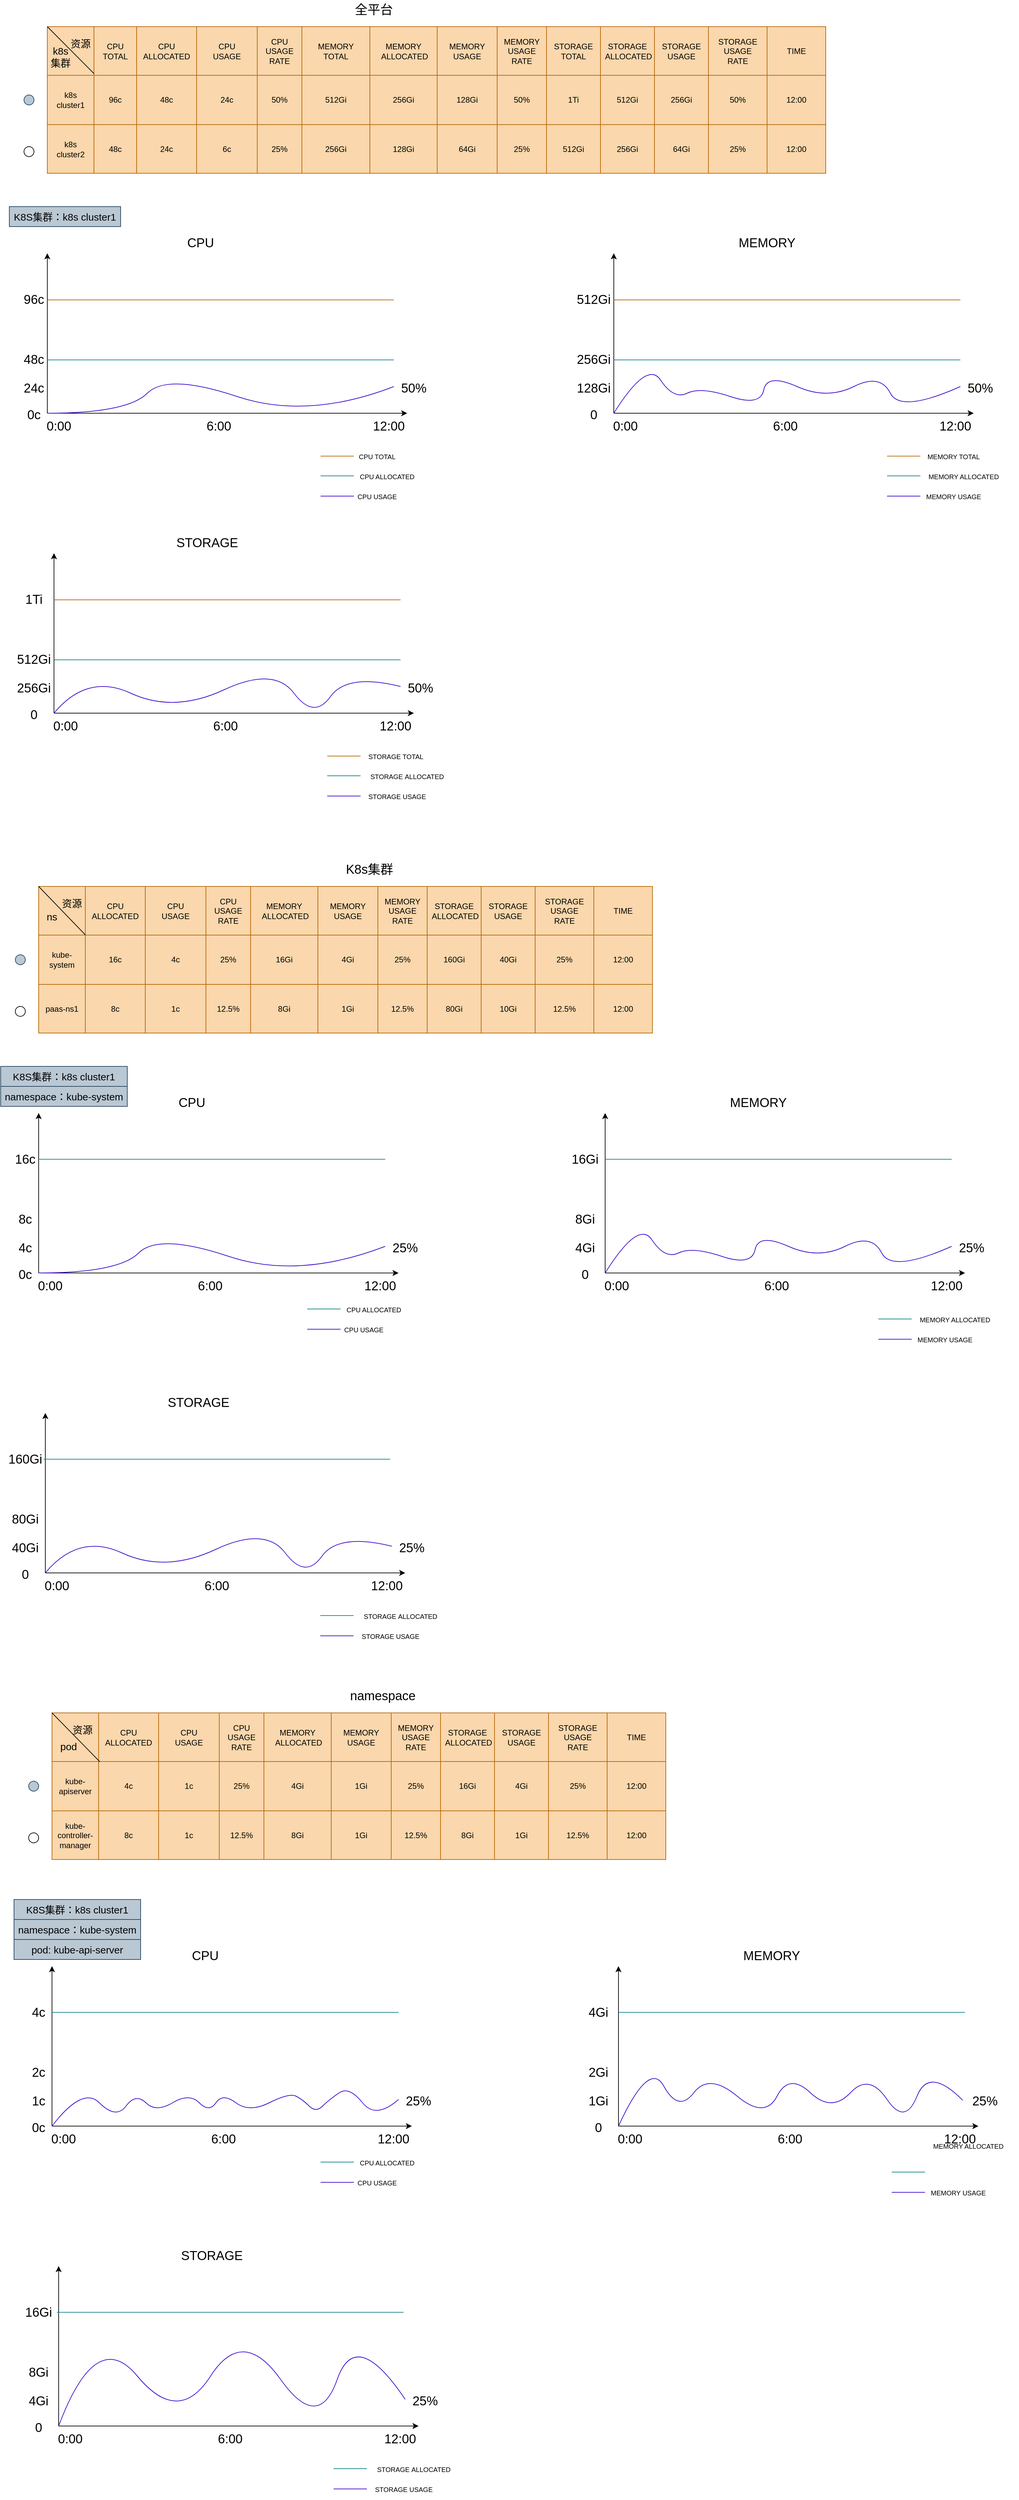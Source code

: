 <mxfile version="20.5.3" type="github">
  <diagram name="Page-1" id="2c4490ee-f0b8-94ab-5012-d5dc3445f7a3">
    <mxGraphModel dx="2258" dy="1222" grid="1" gridSize="10" guides="1" tooltips="1" connect="0" arrows="1" fold="1" page="0" pageScale="1.5" pageWidth="1169" pageHeight="826" background="none" math="0" shadow="0">
      <root>
        <mxCell id="0" style=";html=1;" />
        <mxCell id="1" style=";html=1;" parent="0" />
        <mxCell id="uKrZGBWOZSiCV8R7dve0-182" value="" style="shape=table;startSize=0;container=1;collapsible=0;childLayout=tableLayout;strokeColor=#b46504;fillColor=#fad7ac;" vertex="1" parent="1">
          <mxGeometry x="-450" y="-350" width="1168" height="220" as="geometry" />
        </mxCell>
        <mxCell id="uKrZGBWOZSiCV8R7dve0-183" value="" style="shape=tableRow;horizontal=0;startSize=0;swimlaneHead=0;swimlaneBody=0;top=0;left=0;bottom=0;right=0;collapsible=0;dropTarget=0;fillColor=none;points=[[0,0.5],[1,0.5]];portConstraint=eastwest;strokeColor=default;" vertex="1" parent="uKrZGBWOZSiCV8R7dve0-182">
          <mxGeometry width="1168" height="73" as="geometry" />
        </mxCell>
        <mxCell id="uKrZGBWOZSiCV8R7dve0-184" value="" style="shape=partialRectangle;html=1;whiteSpace=wrap;connectable=0;overflow=hidden;fillColor=none;top=0;left=0;bottom=0;right=0;pointerEvents=1;strokeColor=default;" vertex="1" parent="uKrZGBWOZSiCV8R7dve0-183">
          <mxGeometry width="70" height="73" as="geometry">
            <mxRectangle width="70" height="73" as="alternateBounds" />
          </mxGeometry>
        </mxCell>
        <mxCell id="uKrZGBWOZSiCV8R7dve0-185" value="CPU TOTAL" style="shape=partialRectangle;html=1;whiteSpace=wrap;connectable=0;overflow=hidden;fillColor=none;top=0;left=0;bottom=0;right=0;pointerEvents=1;strokeColor=default;" vertex="1" parent="uKrZGBWOZSiCV8R7dve0-183">
          <mxGeometry x="70" width="64" height="73" as="geometry">
            <mxRectangle width="64" height="73" as="alternateBounds" />
          </mxGeometry>
        </mxCell>
        <mxCell id="uKrZGBWOZSiCV8R7dve0-186" value="CPU ALLOCATED" style="shape=partialRectangle;html=1;whiteSpace=wrap;connectable=0;overflow=hidden;fillColor=none;top=0;left=0;bottom=0;right=0;pointerEvents=1;strokeColor=default;" vertex="1" parent="uKrZGBWOZSiCV8R7dve0-183">
          <mxGeometry x="134" width="90" height="73" as="geometry">
            <mxRectangle width="90" height="73" as="alternateBounds" />
          </mxGeometry>
        </mxCell>
        <mxCell id="uKrZGBWOZSiCV8R7dve0-187" value="CPU &lt;br&gt;USAGE" style="shape=partialRectangle;html=1;whiteSpace=wrap;connectable=0;overflow=hidden;fillColor=none;top=0;left=0;bottom=0;right=0;pointerEvents=1;strokeColor=default;" vertex="1" parent="uKrZGBWOZSiCV8R7dve0-183">
          <mxGeometry x="224" width="91" height="73" as="geometry">
            <mxRectangle width="91" height="73" as="alternateBounds" />
          </mxGeometry>
        </mxCell>
        <mxCell id="uKrZGBWOZSiCV8R7dve0-188" value="CPU&lt;br&gt;USAGE RATE" style="shape=partialRectangle;html=1;whiteSpace=wrap;connectable=0;overflow=hidden;fillColor=none;top=0;left=0;bottom=0;right=0;pointerEvents=1;strokeColor=default;" vertex="1" parent="uKrZGBWOZSiCV8R7dve0-183">
          <mxGeometry x="315" width="67" height="73" as="geometry">
            <mxRectangle width="67" height="73" as="alternateBounds" />
          </mxGeometry>
        </mxCell>
        <mxCell id="uKrZGBWOZSiCV8R7dve0-189" value="MEMORY&lt;br&gt;TOTAL" style="shape=partialRectangle;html=1;whiteSpace=wrap;connectable=0;overflow=hidden;fillColor=none;top=0;left=0;bottom=0;right=0;pointerEvents=1;strokeColor=default;" vertex="1" parent="uKrZGBWOZSiCV8R7dve0-183">
          <mxGeometry x="382" width="102" height="73" as="geometry">
            <mxRectangle width="102" height="73" as="alternateBounds" />
          </mxGeometry>
        </mxCell>
        <mxCell id="uKrZGBWOZSiCV8R7dve0-190" value="MEMORY&lt;br&gt;&amp;nbsp;ALLOCATED" style="shape=partialRectangle;html=1;whiteSpace=wrap;connectable=0;overflow=hidden;fillColor=none;top=0;left=0;bottom=0;right=0;pointerEvents=1;strokeColor=default;" vertex="1" parent="uKrZGBWOZSiCV8R7dve0-183">
          <mxGeometry x="484" width="101" height="73" as="geometry">
            <mxRectangle width="101" height="73" as="alternateBounds" />
          </mxGeometry>
        </mxCell>
        <mxCell id="uKrZGBWOZSiCV8R7dve0-191" value="MEMORY&lt;br style=&quot;color: rgb(0, 0, 0); font-family: Helvetica; font-size: 12px; font-style: normal; font-variant-ligatures: normal; font-variant-caps: normal; font-weight: 400; letter-spacing: normal; orphans: 2; text-align: center; text-indent: 0px; text-transform: none; widows: 2; word-spacing: 0px; -webkit-text-stroke-width: 0px; background-color: rgb(255, 255, 255); text-decoration-thickness: initial; text-decoration-style: initial; text-decoration-color: initial;&quot;&gt;USAGE" style="shape=partialRectangle;html=1;whiteSpace=wrap;connectable=0;overflow=hidden;fillColor=none;top=0;left=0;bottom=0;right=0;pointerEvents=1;strokeColor=default;" vertex="1" parent="uKrZGBWOZSiCV8R7dve0-183">
          <mxGeometry x="585" width="90" height="73" as="geometry">
            <mxRectangle width="90" height="73" as="alternateBounds" />
          </mxGeometry>
        </mxCell>
        <mxCell id="uKrZGBWOZSiCV8R7dve0-192" value="MEMORY&lt;br&gt;USAGE RATE" style="shape=partialRectangle;html=1;whiteSpace=wrap;connectable=0;overflow=hidden;fillColor=none;top=0;left=0;bottom=0;right=0;pointerEvents=1;strokeColor=default;" vertex="1" parent="uKrZGBWOZSiCV8R7dve0-183">
          <mxGeometry x="675" width="74" height="73" as="geometry">
            <mxRectangle width="74" height="73" as="alternateBounds" />
          </mxGeometry>
        </mxCell>
        <mxCell id="uKrZGBWOZSiCV8R7dve0-193" value="STORAGE&lt;br&gt;TOTAL" style="shape=partialRectangle;html=1;whiteSpace=wrap;connectable=0;overflow=hidden;fillColor=none;top=0;left=0;bottom=0;right=0;pointerEvents=1;strokeColor=default;" vertex="1" parent="uKrZGBWOZSiCV8R7dve0-183">
          <mxGeometry x="749" width="81" height="73" as="geometry">
            <mxRectangle width="81" height="73" as="alternateBounds" />
          </mxGeometry>
        </mxCell>
        <mxCell id="uKrZGBWOZSiCV8R7dve0-333" value="STORAGE&lt;br&gt;&amp;nbsp;ALLOCATED" style="shape=partialRectangle;html=1;whiteSpace=wrap;connectable=0;overflow=hidden;fillColor=none;top=0;left=0;bottom=0;right=0;pointerEvents=1;strokeColor=default;" vertex="1" parent="uKrZGBWOZSiCV8R7dve0-183">
          <mxGeometry x="830" width="81" height="73" as="geometry">
            <mxRectangle width="81" height="73" as="alternateBounds" />
          </mxGeometry>
        </mxCell>
        <mxCell id="uKrZGBWOZSiCV8R7dve0-330" value="STORAGE&lt;br&gt;USAGE" style="shape=partialRectangle;html=1;whiteSpace=wrap;connectable=0;overflow=hidden;fillColor=none;top=0;left=0;bottom=0;right=0;pointerEvents=1;strokeColor=default;" vertex="1" parent="uKrZGBWOZSiCV8R7dve0-183">
          <mxGeometry x="911" width="81" height="73" as="geometry">
            <mxRectangle width="81" height="73" as="alternateBounds" />
          </mxGeometry>
        </mxCell>
        <mxCell id="uKrZGBWOZSiCV8R7dve0-327" value="STORAGE&lt;br&gt;USAGE &lt;br&gt;RATE" style="shape=partialRectangle;html=1;whiteSpace=wrap;connectable=0;overflow=hidden;fillColor=none;top=0;left=0;bottom=0;right=0;pointerEvents=1;strokeColor=default;" vertex="1" parent="uKrZGBWOZSiCV8R7dve0-183">
          <mxGeometry x="992" width="88" height="73" as="geometry">
            <mxRectangle width="88" height="73" as="alternateBounds" />
          </mxGeometry>
        </mxCell>
        <mxCell id="uKrZGBWOZSiCV8R7dve0-416" value="TIME" style="shape=partialRectangle;html=1;whiteSpace=wrap;connectable=0;overflow=hidden;fillColor=none;top=0;left=0;bottom=0;right=0;pointerEvents=1;strokeColor=default;" vertex="1" parent="uKrZGBWOZSiCV8R7dve0-183">
          <mxGeometry x="1080" width="88" height="73" as="geometry">
            <mxRectangle width="88" height="73" as="alternateBounds" />
          </mxGeometry>
        </mxCell>
        <mxCell id="uKrZGBWOZSiCV8R7dve0-194" value="" style="shape=tableRow;horizontal=0;startSize=0;swimlaneHead=0;swimlaneBody=0;top=0;left=0;bottom=0;right=0;collapsible=0;dropTarget=0;fillColor=none;points=[[0,0.5],[1,0.5]];portConstraint=eastwest;strokeColor=default;" vertex="1" parent="uKrZGBWOZSiCV8R7dve0-182">
          <mxGeometry y="73" width="1168" height="74" as="geometry" />
        </mxCell>
        <mxCell id="uKrZGBWOZSiCV8R7dve0-195" value="k8s &lt;br&gt;cluster1" style="shape=partialRectangle;html=1;whiteSpace=wrap;connectable=0;overflow=hidden;fillColor=none;top=0;left=0;bottom=0;right=0;pointerEvents=1;strokeColor=default;" vertex="1" parent="uKrZGBWOZSiCV8R7dve0-194">
          <mxGeometry width="70" height="74" as="geometry">
            <mxRectangle width="70" height="74" as="alternateBounds" />
          </mxGeometry>
        </mxCell>
        <mxCell id="uKrZGBWOZSiCV8R7dve0-196" value="96c" style="shape=partialRectangle;html=1;whiteSpace=wrap;connectable=0;overflow=hidden;fillColor=none;top=0;left=0;bottom=0;right=0;pointerEvents=1;strokeColor=default;" vertex="1" parent="uKrZGBWOZSiCV8R7dve0-194">
          <mxGeometry x="70" width="64" height="74" as="geometry">
            <mxRectangle width="64" height="74" as="alternateBounds" />
          </mxGeometry>
        </mxCell>
        <mxCell id="uKrZGBWOZSiCV8R7dve0-197" value="48c" style="shape=partialRectangle;html=1;whiteSpace=wrap;connectable=0;overflow=hidden;fillColor=none;top=0;left=0;bottom=0;right=0;pointerEvents=1;strokeColor=default;" vertex="1" parent="uKrZGBWOZSiCV8R7dve0-194">
          <mxGeometry x="134" width="90" height="74" as="geometry">
            <mxRectangle width="90" height="74" as="alternateBounds" />
          </mxGeometry>
        </mxCell>
        <mxCell id="uKrZGBWOZSiCV8R7dve0-198" value="24c" style="shape=partialRectangle;html=1;whiteSpace=wrap;connectable=0;overflow=hidden;fillColor=none;top=0;left=0;bottom=0;right=0;pointerEvents=1;strokeColor=default;" vertex="1" parent="uKrZGBWOZSiCV8R7dve0-194">
          <mxGeometry x="224" width="91" height="74" as="geometry">
            <mxRectangle width="91" height="74" as="alternateBounds" />
          </mxGeometry>
        </mxCell>
        <mxCell id="uKrZGBWOZSiCV8R7dve0-199" value="50%" style="shape=partialRectangle;html=1;whiteSpace=wrap;connectable=0;overflow=hidden;fillColor=none;top=0;left=0;bottom=0;right=0;pointerEvents=1;strokeColor=default;" vertex="1" parent="uKrZGBWOZSiCV8R7dve0-194">
          <mxGeometry x="315" width="67" height="74" as="geometry">
            <mxRectangle width="67" height="74" as="alternateBounds" />
          </mxGeometry>
        </mxCell>
        <mxCell id="uKrZGBWOZSiCV8R7dve0-200" value="512Gi" style="shape=partialRectangle;html=1;whiteSpace=wrap;connectable=0;overflow=hidden;fillColor=none;top=0;left=0;bottom=0;right=0;pointerEvents=1;strokeColor=default;" vertex="1" parent="uKrZGBWOZSiCV8R7dve0-194">
          <mxGeometry x="382" width="102" height="74" as="geometry">
            <mxRectangle width="102" height="74" as="alternateBounds" />
          </mxGeometry>
        </mxCell>
        <mxCell id="uKrZGBWOZSiCV8R7dve0-201" value="256Gi" style="shape=partialRectangle;html=1;whiteSpace=wrap;connectable=0;overflow=hidden;fillColor=none;top=0;left=0;bottom=0;right=0;pointerEvents=1;strokeColor=default;" vertex="1" parent="uKrZGBWOZSiCV8R7dve0-194">
          <mxGeometry x="484" width="101" height="74" as="geometry">
            <mxRectangle width="101" height="74" as="alternateBounds" />
          </mxGeometry>
        </mxCell>
        <mxCell id="uKrZGBWOZSiCV8R7dve0-202" value="128Gi" style="shape=partialRectangle;html=1;whiteSpace=wrap;connectable=0;overflow=hidden;fillColor=none;top=0;left=0;bottom=0;right=0;pointerEvents=1;strokeColor=default;" vertex="1" parent="uKrZGBWOZSiCV8R7dve0-194">
          <mxGeometry x="585" width="90" height="74" as="geometry">
            <mxRectangle width="90" height="74" as="alternateBounds" />
          </mxGeometry>
        </mxCell>
        <mxCell id="uKrZGBWOZSiCV8R7dve0-203" value="50%" style="shape=partialRectangle;html=1;whiteSpace=wrap;connectable=0;overflow=hidden;fillColor=none;top=0;left=0;bottom=0;right=0;pointerEvents=1;strokeColor=default;" vertex="1" parent="uKrZGBWOZSiCV8R7dve0-194">
          <mxGeometry x="675" width="74" height="74" as="geometry">
            <mxRectangle width="74" height="74" as="alternateBounds" />
          </mxGeometry>
        </mxCell>
        <mxCell id="uKrZGBWOZSiCV8R7dve0-204" value="1Ti" style="shape=partialRectangle;html=1;whiteSpace=wrap;connectable=0;overflow=hidden;fillColor=none;top=0;left=0;bottom=0;right=0;pointerEvents=1;strokeColor=default;" vertex="1" parent="uKrZGBWOZSiCV8R7dve0-194">
          <mxGeometry x="749" width="81" height="74" as="geometry">
            <mxRectangle width="81" height="74" as="alternateBounds" />
          </mxGeometry>
        </mxCell>
        <mxCell id="uKrZGBWOZSiCV8R7dve0-334" value="512Gi" style="shape=partialRectangle;html=1;whiteSpace=wrap;connectable=0;overflow=hidden;fillColor=none;top=0;left=0;bottom=0;right=0;pointerEvents=1;strokeColor=default;" vertex="1" parent="uKrZGBWOZSiCV8R7dve0-194">
          <mxGeometry x="830" width="81" height="74" as="geometry">
            <mxRectangle width="81" height="74" as="alternateBounds" />
          </mxGeometry>
        </mxCell>
        <mxCell id="uKrZGBWOZSiCV8R7dve0-331" value="256Gi" style="shape=partialRectangle;html=1;whiteSpace=wrap;connectable=0;overflow=hidden;fillColor=none;top=0;left=0;bottom=0;right=0;pointerEvents=1;strokeColor=default;" vertex="1" parent="uKrZGBWOZSiCV8R7dve0-194">
          <mxGeometry x="911" width="81" height="74" as="geometry">
            <mxRectangle width="81" height="74" as="alternateBounds" />
          </mxGeometry>
        </mxCell>
        <mxCell id="uKrZGBWOZSiCV8R7dve0-328" value="50%" style="shape=partialRectangle;html=1;whiteSpace=wrap;connectable=0;overflow=hidden;fillColor=none;top=0;left=0;bottom=0;right=0;pointerEvents=1;strokeColor=default;" vertex="1" parent="uKrZGBWOZSiCV8R7dve0-194">
          <mxGeometry x="992" width="88" height="74" as="geometry">
            <mxRectangle width="88" height="74" as="alternateBounds" />
          </mxGeometry>
        </mxCell>
        <mxCell id="uKrZGBWOZSiCV8R7dve0-417" value="12:00" style="shape=partialRectangle;html=1;whiteSpace=wrap;connectable=0;overflow=hidden;fillColor=none;top=0;left=0;bottom=0;right=0;pointerEvents=1;strokeColor=default;" vertex="1" parent="uKrZGBWOZSiCV8R7dve0-194">
          <mxGeometry x="1080" width="88" height="74" as="geometry">
            <mxRectangle width="88" height="74" as="alternateBounds" />
          </mxGeometry>
        </mxCell>
        <mxCell id="uKrZGBWOZSiCV8R7dve0-205" value="" style="shape=tableRow;horizontal=0;startSize=0;swimlaneHead=0;swimlaneBody=0;top=0;left=0;bottom=0;right=0;collapsible=0;dropTarget=0;fillColor=none;points=[[0,0.5],[1,0.5]];portConstraint=eastwest;strokeColor=default;" vertex="1" parent="uKrZGBWOZSiCV8R7dve0-182">
          <mxGeometry y="147" width="1168" height="73" as="geometry" />
        </mxCell>
        <mxCell id="uKrZGBWOZSiCV8R7dve0-206" value="k8s&lt;br&gt;cluster2" style="shape=partialRectangle;html=1;whiteSpace=wrap;connectable=0;overflow=hidden;fillColor=none;top=0;left=0;bottom=0;right=0;pointerEvents=1;strokeColor=default;" vertex="1" parent="uKrZGBWOZSiCV8R7dve0-205">
          <mxGeometry width="70" height="73" as="geometry">
            <mxRectangle width="70" height="73" as="alternateBounds" />
          </mxGeometry>
        </mxCell>
        <mxCell id="uKrZGBWOZSiCV8R7dve0-207" value="48c" style="shape=partialRectangle;html=1;whiteSpace=wrap;connectable=0;overflow=hidden;fillColor=none;top=0;left=0;bottom=0;right=0;pointerEvents=1;strokeColor=default;" vertex="1" parent="uKrZGBWOZSiCV8R7dve0-205">
          <mxGeometry x="70" width="64" height="73" as="geometry">
            <mxRectangle width="64" height="73" as="alternateBounds" />
          </mxGeometry>
        </mxCell>
        <mxCell id="uKrZGBWOZSiCV8R7dve0-208" value="24c" style="shape=partialRectangle;html=1;whiteSpace=wrap;connectable=0;overflow=hidden;fillColor=none;top=0;left=0;bottom=0;right=0;pointerEvents=1;strokeColor=default;" vertex="1" parent="uKrZGBWOZSiCV8R7dve0-205">
          <mxGeometry x="134" width="90" height="73" as="geometry">
            <mxRectangle width="90" height="73" as="alternateBounds" />
          </mxGeometry>
        </mxCell>
        <mxCell id="uKrZGBWOZSiCV8R7dve0-209" value="6c" style="shape=partialRectangle;html=1;whiteSpace=wrap;connectable=0;overflow=hidden;fillColor=none;top=0;left=0;bottom=0;right=0;pointerEvents=1;strokeColor=default;" vertex="1" parent="uKrZGBWOZSiCV8R7dve0-205">
          <mxGeometry x="224" width="91" height="73" as="geometry">
            <mxRectangle width="91" height="73" as="alternateBounds" />
          </mxGeometry>
        </mxCell>
        <mxCell id="uKrZGBWOZSiCV8R7dve0-210" value="25%" style="shape=partialRectangle;html=1;whiteSpace=wrap;connectable=0;overflow=hidden;fillColor=none;top=0;left=0;bottom=0;right=0;pointerEvents=1;strokeColor=default;" vertex="1" parent="uKrZGBWOZSiCV8R7dve0-205">
          <mxGeometry x="315" width="67" height="73" as="geometry">
            <mxRectangle width="67" height="73" as="alternateBounds" />
          </mxGeometry>
        </mxCell>
        <mxCell id="uKrZGBWOZSiCV8R7dve0-211" value="256Gi" style="shape=partialRectangle;html=1;whiteSpace=wrap;connectable=0;overflow=hidden;fillColor=none;top=0;left=0;bottom=0;right=0;pointerEvents=1;strokeColor=default;" vertex="1" parent="uKrZGBWOZSiCV8R7dve0-205">
          <mxGeometry x="382" width="102" height="73" as="geometry">
            <mxRectangle width="102" height="73" as="alternateBounds" />
          </mxGeometry>
        </mxCell>
        <mxCell id="uKrZGBWOZSiCV8R7dve0-212" value="128Gi" style="shape=partialRectangle;html=1;whiteSpace=wrap;connectable=0;overflow=hidden;fillColor=none;top=0;left=0;bottom=0;right=0;pointerEvents=1;strokeColor=default;" vertex="1" parent="uKrZGBWOZSiCV8R7dve0-205">
          <mxGeometry x="484" width="101" height="73" as="geometry">
            <mxRectangle width="101" height="73" as="alternateBounds" />
          </mxGeometry>
        </mxCell>
        <mxCell id="uKrZGBWOZSiCV8R7dve0-213" value="64Gi" style="shape=partialRectangle;html=1;whiteSpace=wrap;connectable=0;overflow=hidden;fillColor=none;top=0;left=0;bottom=0;right=0;pointerEvents=1;strokeColor=default;" vertex="1" parent="uKrZGBWOZSiCV8R7dve0-205">
          <mxGeometry x="585" width="90" height="73" as="geometry">
            <mxRectangle width="90" height="73" as="alternateBounds" />
          </mxGeometry>
        </mxCell>
        <mxCell id="uKrZGBWOZSiCV8R7dve0-214" value="25%" style="shape=partialRectangle;html=1;whiteSpace=wrap;connectable=0;overflow=hidden;fillColor=none;top=0;left=0;bottom=0;right=0;pointerEvents=1;strokeColor=default;" vertex="1" parent="uKrZGBWOZSiCV8R7dve0-205">
          <mxGeometry x="675" width="74" height="73" as="geometry">
            <mxRectangle width="74" height="73" as="alternateBounds" />
          </mxGeometry>
        </mxCell>
        <mxCell id="uKrZGBWOZSiCV8R7dve0-215" value="512Gi" style="shape=partialRectangle;html=1;whiteSpace=wrap;connectable=0;overflow=hidden;fillColor=none;top=0;left=0;bottom=0;right=0;pointerEvents=1;strokeColor=default;" vertex="1" parent="uKrZGBWOZSiCV8R7dve0-205">
          <mxGeometry x="749" width="81" height="73" as="geometry">
            <mxRectangle width="81" height="73" as="alternateBounds" />
          </mxGeometry>
        </mxCell>
        <mxCell id="uKrZGBWOZSiCV8R7dve0-335" value="256Gi" style="shape=partialRectangle;html=1;whiteSpace=wrap;connectable=0;overflow=hidden;fillColor=none;top=0;left=0;bottom=0;right=0;pointerEvents=1;strokeColor=default;" vertex="1" parent="uKrZGBWOZSiCV8R7dve0-205">
          <mxGeometry x="830" width="81" height="73" as="geometry">
            <mxRectangle width="81" height="73" as="alternateBounds" />
          </mxGeometry>
        </mxCell>
        <mxCell id="uKrZGBWOZSiCV8R7dve0-332" value="64Gi" style="shape=partialRectangle;html=1;whiteSpace=wrap;connectable=0;overflow=hidden;fillColor=none;top=0;left=0;bottom=0;right=0;pointerEvents=1;strokeColor=default;" vertex="1" parent="uKrZGBWOZSiCV8R7dve0-205">
          <mxGeometry x="911" width="81" height="73" as="geometry">
            <mxRectangle width="81" height="73" as="alternateBounds" />
          </mxGeometry>
        </mxCell>
        <mxCell id="uKrZGBWOZSiCV8R7dve0-329" value="25%" style="shape=partialRectangle;html=1;whiteSpace=wrap;connectable=0;overflow=hidden;fillColor=none;top=0;left=0;bottom=0;right=0;pointerEvents=1;strokeColor=default;" vertex="1" parent="uKrZGBWOZSiCV8R7dve0-205">
          <mxGeometry x="992" width="88" height="73" as="geometry">
            <mxRectangle width="88" height="73" as="alternateBounds" />
          </mxGeometry>
        </mxCell>
        <mxCell id="uKrZGBWOZSiCV8R7dve0-418" value="12:00" style="shape=partialRectangle;html=1;whiteSpace=wrap;connectable=0;overflow=hidden;fillColor=none;top=0;left=0;bottom=0;right=0;pointerEvents=1;strokeColor=default;" vertex="1" parent="uKrZGBWOZSiCV8R7dve0-205">
          <mxGeometry x="1080" width="88" height="73" as="geometry">
            <mxRectangle width="88" height="73" as="alternateBounds" />
          </mxGeometry>
        </mxCell>
        <mxCell id="uKrZGBWOZSiCV8R7dve0-373" value="" style="verticalLabelPosition=bottom;shadow=0;dashed=0;align=center;html=1;verticalAlign=top;strokeWidth=1;shape=ellipse;perimeter=ellipsePerimeter;strokeColor=default;fillColor=default;" vertex="1" parent="1">
          <mxGeometry x="-485" y="-170" width="15" height="15" as="geometry" />
        </mxCell>
        <mxCell id="uKrZGBWOZSiCV8R7dve0-374" value="" style="verticalLabelPosition=bottom;shadow=0;dashed=0;align=center;html=1;verticalAlign=top;strokeWidth=1;shape=ellipse;perimeter=ellipsePerimeter;strokeColor=#23445d;fillColor=#bac8d3;" vertex="1" parent="1">
          <mxGeometry x="-485" y="-247.5" width="15" height="15" as="geometry" />
        </mxCell>
        <mxCell id="uKrZGBWOZSiCV8R7dve0-378" value="&lt;font style=&quot;font-size: 19px;&quot;&gt;全平台&lt;/font&gt;" style="text;html=1;strokeColor=none;fillColor=none;align=center;verticalAlign=middle;whiteSpace=wrap;rounded=0;" vertex="1" parent="1">
          <mxGeometry x="10" y="-390" width="60" height="30" as="geometry" />
        </mxCell>
        <mxCell id="uKrZGBWOZSiCV8R7dve0-379" value="" style="endArrow=classic;html=1;rounded=0;fontSize=19;" edge="1" parent="1">
          <mxGeometry width="50" height="50" relative="1" as="geometry">
            <mxPoint x="-450" y="230" as="sourcePoint" />
            <mxPoint x="90" y="230" as="targetPoint" />
          </mxGeometry>
        </mxCell>
        <mxCell id="uKrZGBWOZSiCV8R7dve0-380" value="" style="endArrow=classic;html=1;rounded=0;fontSize=19;" edge="1" parent="1">
          <mxGeometry width="50" height="50" relative="1" as="geometry">
            <mxPoint x="-450" y="230" as="sourcePoint" />
            <mxPoint x="-450" y="-10" as="targetPoint" />
          </mxGeometry>
        </mxCell>
        <mxCell id="uKrZGBWOZSiCV8R7dve0-381" value="" style="curved=1;endArrow=none;html=1;rounded=0;fontSize=19;endFill=0;fillColor=#6a00ff;strokeColor=#3700CC;" edge="1" parent="1">
          <mxGeometry width="50" height="50" relative="1" as="geometry">
            <mxPoint x="70" y="190" as="sourcePoint" />
            <mxPoint x="-450" y="230" as="targetPoint" />
            <Array as="points">
              <mxPoint x="-60" y="240" />
              <mxPoint x="-270" y="170" />
              <mxPoint x="-330" y="230" />
            </Array>
          </mxGeometry>
        </mxCell>
        <mxCell id="uKrZGBWOZSiCV8R7dve0-384" value="" style="endArrow=none;html=1;rounded=0;strokeColor=#b46504;fontSize=19;fillColor=#fad7ac;" edge="1" parent="1">
          <mxGeometry width="50" height="50" relative="1" as="geometry">
            <mxPoint x="70" y="60" as="sourcePoint" />
            <mxPoint x="-450" y="60" as="targetPoint" />
          </mxGeometry>
        </mxCell>
        <mxCell id="uKrZGBWOZSiCV8R7dve0-385" value="" style="endArrow=none;html=1;rounded=0;strokeColor=#0e8088;fontSize=19;fillColor=#b0e3e6;" edge="1" parent="1">
          <mxGeometry width="50" height="50" relative="1" as="geometry">
            <mxPoint x="70" y="150" as="sourcePoint" />
            <mxPoint x="-450" y="150" as="targetPoint" />
          </mxGeometry>
        </mxCell>
        <mxCell id="uKrZGBWOZSiCV8R7dve0-387" value="" style="endArrow=none;html=1;rounded=0;strokeColor=#b46504;fontSize=19;fillColor=#fad7ac;" edge="1" parent="1">
          <mxGeometry width="50" height="50" relative="1" as="geometry">
            <mxPoint x="10" y="294.33" as="sourcePoint" />
            <mxPoint x="-30" y="294.33" as="targetPoint" />
            <Array as="points">
              <mxPoint x="-40" y="294.33" />
            </Array>
          </mxGeometry>
        </mxCell>
        <mxCell id="uKrZGBWOZSiCV8R7dve0-388" value="CPU TOTAL" style="text;html=1;strokeColor=none;fillColor=none;align=center;verticalAlign=middle;whiteSpace=wrap;rounded=0;fontSize=10;" vertex="1" parent="1">
          <mxGeometry y="280" width="90" height="30" as="geometry" />
        </mxCell>
        <mxCell id="uKrZGBWOZSiCV8R7dve0-397" value="" style="endArrow=none;html=1;rounded=0;strokeColor=#0e8088;fontSize=19;fillColor=#b0e3e6;" edge="1" parent="1">
          <mxGeometry width="50" height="50" relative="1" as="geometry">
            <mxPoint x="10" y="324" as="sourcePoint" />
            <mxPoint x="-40" y="324" as="targetPoint" />
          </mxGeometry>
        </mxCell>
        <mxCell id="uKrZGBWOZSiCV8R7dve0-398" value="" style="curved=1;endArrow=none;html=1;rounded=0;fontSize=19;endFill=0;fillColor=#6a00ff;strokeColor=#3700CC;" edge="1" parent="1">
          <mxGeometry width="50" height="50" relative="1" as="geometry">
            <mxPoint x="10" y="354.33" as="sourcePoint" />
            <mxPoint x="-40" y="354.33" as="targetPoint" />
            <Array as="points" />
          </mxGeometry>
        </mxCell>
        <mxCell id="uKrZGBWOZSiCV8R7dve0-399" value="CPU" style="text;html=1;strokeColor=none;fillColor=none;align=center;verticalAlign=middle;whiteSpace=wrap;rounded=0;fontSize=19;" vertex="1" parent="1">
          <mxGeometry x="-250" y="-40" width="60" height="30" as="geometry" />
        </mxCell>
        <mxCell id="uKrZGBWOZSiCV8R7dve0-401" value="96c" style="text;html=1;strokeColor=none;fillColor=none;align=center;verticalAlign=middle;whiteSpace=wrap;rounded=0;fontSize=19;" vertex="1" parent="1">
          <mxGeometry x="-500" y="40" width="60" height="40" as="geometry" />
        </mxCell>
        <mxCell id="uKrZGBWOZSiCV8R7dve0-402" value="48c" style="text;html=1;strokeColor=none;fillColor=none;align=center;verticalAlign=middle;whiteSpace=wrap;rounded=0;fontSize=19;" vertex="1" parent="1">
          <mxGeometry x="-500" y="130" width="60" height="40" as="geometry" />
        </mxCell>
        <mxCell id="uKrZGBWOZSiCV8R7dve0-403" value="24c" style="text;html=1;strokeColor=none;fillColor=none;align=center;verticalAlign=middle;whiteSpace=wrap;rounded=0;fontSize=19;" vertex="1" parent="1">
          <mxGeometry x="-500" y="170" width="60" height="45" as="geometry" />
        </mxCell>
        <mxCell id="uKrZGBWOZSiCV8R7dve0-412" value="CPU ALLOCATED" style="text;html=1;strokeColor=none;fillColor=none;align=center;verticalAlign=middle;whiteSpace=wrap;rounded=0;fontSize=10;" vertex="1" parent="1">
          <mxGeometry y="310" width="120" height="30" as="geometry" />
        </mxCell>
        <mxCell id="uKrZGBWOZSiCV8R7dve0-413" value="CPU USAGE" style="text;html=1;strokeColor=none;fillColor=none;align=center;verticalAlign=middle;whiteSpace=wrap;rounded=0;fontSize=10;" vertex="1" parent="1">
          <mxGeometry y="340" width="90" height="30" as="geometry" />
        </mxCell>
        <mxCell id="uKrZGBWOZSiCV8R7dve0-415" value="0c" style="text;html=1;strokeColor=none;fillColor=none;align=center;verticalAlign=middle;whiteSpace=wrap;rounded=0;fontSize=19;" vertex="1" parent="1">
          <mxGeometry x="-500" y="210" width="60" height="45" as="geometry" />
        </mxCell>
        <mxCell id="uKrZGBWOZSiCV8R7dve0-419" value="12:00" style="text;html=1;strokeColor=none;fillColor=none;align=center;verticalAlign=middle;whiteSpace=wrap;rounded=0;fontSize=19;" vertex="1" parent="1">
          <mxGeometry x="35" y="230" width="55" height="40" as="geometry" />
        </mxCell>
        <mxCell id="uKrZGBWOZSiCV8R7dve0-421" value="6:00" style="text;html=1;strokeColor=none;fillColor=none;align=center;verticalAlign=middle;whiteSpace=wrap;rounded=0;fontSize=19;" vertex="1" parent="1">
          <mxGeometry x="-220" y="230" width="55" height="40" as="geometry" />
        </mxCell>
        <mxCell id="uKrZGBWOZSiCV8R7dve0-422" value="0:00" style="text;html=1;strokeColor=none;fillColor=none;align=center;verticalAlign=middle;whiteSpace=wrap;rounded=0;fontSize=19;" vertex="1" parent="1">
          <mxGeometry x="-460" y="230" width="55" height="40" as="geometry" />
        </mxCell>
        <mxCell id="uKrZGBWOZSiCV8R7dve0-423" value="50%" style="text;html=1;strokeColor=none;fillColor=none;align=center;verticalAlign=middle;whiteSpace=wrap;rounded=0;fontSize=19;" vertex="1" parent="1">
          <mxGeometry x="70" y="170" width="60" height="45" as="geometry" />
        </mxCell>
        <mxCell id="uKrZGBWOZSiCV8R7dve0-464" value="" style="endArrow=classic;html=1;rounded=0;fontSize=19;" edge="1" parent="1">
          <mxGeometry width="50" height="50" relative="1" as="geometry">
            <mxPoint x="400" y="230" as="sourcePoint" />
            <mxPoint x="940" y="230" as="targetPoint" />
          </mxGeometry>
        </mxCell>
        <mxCell id="uKrZGBWOZSiCV8R7dve0-465" value="" style="endArrow=classic;html=1;rounded=0;fontSize=19;" edge="1" parent="1">
          <mxGeometry width="50" height="50" relative="1" as="geometry">
            <mxPoint x="400" y="230" as="sourcePoint" />
            <mxPoint x="400" y="-10" as="targetPoint" />
          </mxGeometry>
        </mxCell>
        <mxCell id="uKrZGBWOZSiCV8R7dve0-466" value="" style="curved=1;endArrow=none;html=1;rounded=0;fontSize=19;endFill=0;fillColor=#6a00ff;strokeColor=#3700CC;" edge="1" parent="1">
          <mxGeometry width="50" height="50" relative="1" as="geometry">
            <mxPoint x="920" y="190" as="sourcePoint" />
            <mxPoint x="400" y="230" as="targetPoint" />
            <Array as="points">
              <mxPoint x="830" y="230" />
              <mxPoint x="800" y="170" />
              <mxPoint x="720" y="210" />
              <mxPoint x="630" y="170" />
              <mxPoint x="620" y="220" />
              <mxPoint x="530" y="190" />
              <mxPoint x="490" y="210" />
              <mxPoint x="450" y="150" />
            </Array>
          </mxGeometry>
        </mxCell>
        <mxCell id="uKrZGBWOZSiCV8R7dve0-467" value="" style="endArrow=none;html=1;rounded=0;strokeColor=#b46504;fontSize=19;fillColor=#fad7ac;" edge="1" parent="1">
          <mxGeometry width="50" height="50" relative="1" as="geometry">
            <mxPoint x="920" y="60" as="sourcePoint" />
            <mxPoint x="400" y="60" as="targetPoint" />
          </mxGeometry>
        </mxCell>
        <mxCell id="uKrZGBWOZSiCV8R7dve0-468" value="" style="endArrow=none;html=1;rounded=0;strokeColor=#0e8088;fontSize=19;fillColor=#b0e3e6;" edge="1" parent="1">
          <mxGeometry width="50" height="50" relative="1" as="geometry">
            <mxPoint x="920" y="150" as="sourcePoint" />
            <mxPoint x="400" y="150" as="targetPoint" />
          </mxGeometry>
        </mxCell>
        <mxCell id="uKrZGBWOZSiCV8R7dve0-469" value="" style="endArrow=none;html=1;rounded=0;strokeColor=#b46504;fontSize=19;fillColor=#fad7ac;" edge="1" parent="1">
          <mxGeometry width="50" height="50" relative="1" as="geometry">
            <mxPoint x="860" y="294.33" as="sourcePoint" />
            <mxPoint x="820" y="294.33" as="targetPoint" />
            <Array as="points">
              <mxPoint x="810" y="294.33" />
            </Array>
          </mxGeometry>
        </mxCell>
        <mxCell id="uKrZGBWOZSiCV8R7dve0-470" value="MEMORY TOTAL" style="text;html=1;strokeColor=none;fillColor=none;align=center;verticalAlign=middle;whiteSpace=wrap;rounded=0;fontSize=10;" vertex="1" parent="1">
          <mxGeometry x="850" y="280" width="120" height="30" as="geometry" />
        </mxCell>
        <mxCell id="uKrZGBWOZSiCV8R7dve0-471" value="" style="endArrow=none;html=1;rounded=0;strokeColor=#0e8088;fontSize=19;fillColor=#b0e3e6;" edge="1" parent="1">
          <mxGeometry width="50" height="50" relative="1" as="geometry">
            <mxPoint x="860" y="324" as="sourcePoint" />
            <mxPoint x="810" y="324" as="targetPoint" />
          </mxGeometry>
        </mxCell>
        <mxCell id="uKrZGBWOZSiCV8R7dve0-472" value="" style="curved=1;endArrow=none;html=1;rounded=0;fontSize=19;endFill=0;fillColor=#6a00ff;strokeColor=#3700CC;" edge="1" parent="1">
          <mxGeometry width="50" height="50" relative="1" as="geometry">
            <mxPoint x="860" y="354.33" as="sourcePoint" />
            <mxPoint x="810" y="354.33" as="targetPoint" />
            <Array as="points" />
          </mxGeometry>
        </mxCell>
        <mxCell id="uKrZGBWOZSiCV8R7dve0-473" value="MEMORY" style="text;html=1;strokeColor=none;fillColor=none;align=center;verticalAlign=middle;whiteSpace=wrap;rounded=0;fontSize=19;" vertex="1" parent="1">
          <mxGeometry x="600" y="-40" width="60" height="30" as="geometry" />
        </mxCell>
        <mxCell id="uKrZGBWOZSiCV8R7dve0-474" value="512Gi" style="text;html=1;strokeColor=none;fillColor=none;align=center;verticalAlign=middle;whiteSpace=wrap;rounded=0;fontSize=19;" vertex="1" parent="1">
          <mxGeometry x="340" y="40" width="60" height="40" as="geometry" />
        </mxCell>
        <mxCell id="uKrZGBWOZSiCV8R7dve0-475" value="256Gi" style="text;html=1;strokeColor=none;fillColor=none;align=center;verticalAlign=middle;whiteSpace=wrap;rounded=0;fontSize=19;" vertex="1" parent="1">
          <mxGeometry x="340" y="130" width="60" height="40" as="geometry" />
        </mxCell>
        <mxCell id="uKrZGBWOZSiCV8R7dve0-476" value="128Gi" style="text;html=1;strokeColor=none;fillColor=none;align=center;verticalAlign=middle;whiteSpace=wrap;rounded=0;fontSize=19;" vertex="1" parent="1">
          <mxGeometry x="340" y="170" width="60" height="45" as="geometry" />
        </mxCell>
        <mxCell id="uKrZGBWOZSiCV8R7dve0-477" value="MEMORY ALLOCATED" style="text;html=1;strokeColor=none;fillColor=none;align=center;verticalAlign=middle;whiteSpace=wrap;rounded=0;fontSize=10;" vertex="1" parent="1">
          <mxGeometry x="850" y="310" width="150" height="30" as="geometry" />
        </mxCell>
        <mxCell id="uKrZGBWOZSiCV8R7dve0-478" value="MEMORY USAGE" style="text;html=1;strokeColor=none;fillColor=none;align=center;verticalAlign=middle;whiteSpace=wrap;rounded=0;fontSize=10;" vertex="1" parent="1">
          <mxGeometry x="845" y="340" width="130" height="30" as="geometry" />
        </mxCell>
        <mxCell id="uKrZGBWOZSiCV8R7dve0-479" value="0" style="text;html=1;strokeColor=none;fillColor=none;align=center;verticalAlign=middle;whiteSpace=wrap;rounded=0;fontSize=19;" vertex="1" parent="1">
          <mxGeometry x="340" y="210" width="60" height="45" as="geometry" />
        </mxCell>
        <mxCell id="uKrZGBWOZSiCV8R7dve0-480" value="12:00" style="text;html=1;strokeColor=none;fillColor=none;align=center;verticalAlign=middle;whiteSpace=wrap;rounded=0;fontSize=19;" vertex="1" parent="1">
          <mxGeometry x="885" y="230" width="55" height="40" as="geometry" />
        </mxCell>
        <mxCell id="uKrZGBWOZSiCV8R7dve0-481" value="6:00" style="text;html=1;strokeColor=none;fillColor=none;align=center;verticalAlign=middle;whiteSpace=wrap;rounded=0;fontSize=19;" vertex="1" parent="1">
          <mxGeometry x="630" y="230" width="55" height="40" as="geometry" />
        </mxCell>
        <mxCell id="uKrZGBWOZSiCV8R7dve0-482" value="0:00" style="text;html=1;strokeColor=none;fillColor=none;align=center;verticalAlign=middle;whiteSpace=wrap;rounded=0;fontSize=19;" vertex="1" parent="1">
          <mxGeometry x="390" y="230" width="55" height="40" as="geometry" />
        </mxCell>
        <mxCell id="uKrZGBWOZSiCV8R7dve0-483" value="50%" style="text;html=1;strokeColor=none;fillColor=none;align=center;verticalAlign=middle;whiteSpace=wrap;rounded=0;fontSize=19;" vertex="1" parent="1">
          <mxGeometry x="920" y="170" width="60" height="45" as="geometry" />
        </mxCell>
        <mxCell id="uKrZGBWOZSiCV8R7dve0-486" value="" style="endArrow=classic;html=1;rounded=0;fontSize=19;" edge="1" parent="1">
          <mxGeometry width="50" height="50" relative="1" as="geometry">
            <mxPoint x="-440" y="680" as="sourcePoint" />
            <mxPoint x="100" y="680" as="targetPoint" />
          </mxGeometry>
        </mxCell>
        <mxCell id="uKrZGBWOZSiCV8R7dve0-487" value="" style="endArrow=classic;html=1;rounded=0;fontSize=19;" edge="1" parent="1">
          <mxGeometry width="50" height="50" relative="1" as="geometry">
            <mxPoint x="-440" y="680" as="sourcePoint" />
            <mxPoint x="-440" y="440" as="targetPoint" />
          </mxGeometry>
        </mxCell>
        <mxCell id="uKrZGBWOZSiCV8R7dve0-488" value="" style="curved=1;endArrow=none;html=1;rounded=0;fontSize=19;endFill=0;fillColor=#6a00ff;strokeColor=#3700CC;" edge="1" parent="1">
          <mxGeometry width="50" height="50" relative="1" as="geometry">
            <mxPoint x="80" y="640" as="sourcePoint" />
            <mxPoint x="-440" y="680" as="targetPoint" />
            <Array as="points">
              <mxPoint y="620" />
              <mxPoint x="-50" y="690" />
              <mxPoint x="-110" y="610" />
              <mxPoint x="-260" y="680" />
              <mxPoint x="-390" y="620" />
            </Array>
          </mxGeometry>
        </mxCell>
        <mxCell id="uKrZGBWOZSiCV8R7dve0-489" value="" style="endArrow=none;html=1;rounded=0;strokeColor=#b46504;fontSize=19;fillColor=#fad7ac;" edge="1" parent="1">
          <mxGeometry width="50" height="50" relative="1" as="geometry">
            <mxPoint x="80" y="510" as="sourcePoint" />
            <mxPoint x="-440" y="510" as="targetPoint" />
          </mxGeometry>
        </mxCell>
        <mxCell id="uKrZGBWOZSiCV8R7dve0-490" value="" style="endArrow=none;html=1;rounded=0;strokeColor=#0e8088;fontSize=19;fillColor=#b0e3e6;" edge="1" parent="1">
          <mxGeometry width="50" height="50" relative="1" as="geometry">
            <mxPoint x="80" y="600" as="sourcePoint" />
            <mxPoint x="-440" y="600" as="targetPoint" />
          </mxGeometry>
        </mxCell>
        <mxCell id="uKrZGBWOZSiCV8R7dve0-491" value="" style="endArrow=none;html=1;rounded=0;strokeColor=#b46504;fontSize=19;fillColor=#fad7ac;" edge="1" parent="1">
          <mxGeometry width="50" height="50" relative="1" as="geometry">
            <mxPoint x="20" y="744.33" as="sourcePoint" />
            <mxPoint x="-20" y="744.33" as="targetPoint" />
            <Array as="points">
              <mxPoint x="-30" y="744.33" />
            </Array>
          </mxGeometry>
        </mxCell>
        <mxCell id="uKrZGBWOZSiCV8R7dve0-492" value="STORAGE TOTAL" style="text;html=1;strokeColor=none;fillColor=none;align=center;verticalAlign=middle;whiteSpace=wrap;rounded=0;fontSize=10;" vertex="1" parent="1">
          <mxGeometry x="12.5" y="730" width="120" height="30" as="geometry" />
        </mxCell>
        <mxCell id="uKrZGBWOZSiCV8R7dve0-493" value="" style="endArrow=none;html=1;rounded=0;strokeColor=#0e8088;fontSize=19;fillColor=#b0e3e6;" edge="1" parent="1">
          <mxGeometry width="50" height="50" relative="1" as="geometry">
            <mxPoint x="20" y="774" as="sourcePoint" />
            <mxPoint x="-30" y="774" as="targetPoint" />
          </mxGeometry>
        </mxCell>
        <mxCell id="uKrZGBWOZSiCV8R7dve0-494" value="" style="curved=1;endArrow=none;html=1;rounded=0;fontSize=19;endFill=0;fillColor=#6a00ff;strokeColor=#3700CC;" edge="1" parent="1">
          <mxGeometry width="50" height="50" relative="1" as="geometry">
            <mxPoint x="20" y="804.33" as="sourcePoint" />
            <mxPoint x="-30" y="804.33" as="targetPoint" />
            <Array as="points" />
          </mxGeometry>
        </mxCell>
        <mxCell id="uKrZGBWOZSiCV8R7dve0-495" value="STORAGE" style="text;html=1;strokeColor=none;fillColor=none;align=center;verticalAlign=middle;whiteSpace=wrap;rounded=0;fontSize=19;" vertex="1" parent="1">
          <mxGeometry x="-240" y="410" width="60" height="30" as="geometry" />
        </mxCell>
        <mxCell id="uKrZGBWOZSiCV8R7dve0-496" value="1Ti" style="text;html=1;strokeColor=none;fillColor=none;align=center;verticalAlign=middle;whiteSpace=wrap;rounded=0;fontSize=19;" vertex="1" parent="1">
          <mxGeometry x="-500" y="490" width="60" height="40" as="geometry" />
        </mxCell>
        <mxCell id="uKrZGBWOZSiCV8R7dve0-497" value="512Gi" style="text;html=1;strokeColor=none;fillColor=none;align=center;verticalAlign=middle;whiteSpace=wrap;rounded=0;fontSize=19;" vertex="1" parent="1">
          <mxGeometry x="-500" y="580" width="60" height="40" as="geometry" />
        </mxCell>
        <mxCell id="uKrZGBWOZSiCV8R7dve0-498" value="256Gi" style="text;html=1;strokeColor=none;fillColor=none;align=center;verticalAlign=middle;whiteSpace=wrap;rounded=0;fontSize=19;" vertex="1" parent="1">
          <mxGeometry x="-500" y="620" width="60" height="45" as="geometry" />
        </mxCell>
        <mxCell id="uKrZGBWOZSiCV8R7dve0-499" value="STORAGE&amp;nbsp;ALLOCATED" style="text;html=1;strokeColor=none;fillColor=none;align=center;verticalAlign=middle;whiteSpace=wrap;rounded=0;fontSize=10;" vertex="1" parent="1">
          <mxGeometry x="10" y="760" width="160" height="30" as="geometry" />
        </mxCell>
        <mxCell id="uKrZGBWOZSiCV8R7dve0-500" value="STORAGE USAGE" style="text;html=1;strokeColor=none;fillColor=none;align=center;verticalAlign=middle;whiteSpace=wrap;rounded=0;fontSize=10;" vertex="1" parent="1">
          <mxGeometry x="10" y="790" width="130" height="30" as="geometry" />
        </mxCell>
        <mxCell id="uKrZGBWOZSiCV8R7dve0-501" value="0" style="text;html=1;strokeColor=none;fillColor=none;align=center;verticalAlign=middle;whiteSpace=wrap;rounded=0;fontSize=19;" vertex="1" parent="1">
          <mxGeometry x="-500" y="660" width="60" height="45" as="geometry" />
        </mxCell>
        <mxCell id="uKrZGBWOZSiCV8R7dve0-502" value="12:00" style="text;html=1;strokeColor=none;fillColor=none;align=center;verticalAlign=middle;whiteSpace=wrap;rounded=0;fontSize=19;" vertex="1" parent="1">
          <mxGeometry x="45" y="680" width="55" height="40" as="geometry" />
        </mxCell>
        <mxCell id="uKrZGBWOZSiCV8R7dve0-503" value="6:00" style="text;html=1;strokeColor=none;fillColor=none;align=center;verticalAlign=middle;whiteSpace=wrap;rounded=0;fontSize=19;" vertex="1" parent="1">
          <mxGeometry x="-210" y="680" width="55" height="40" as="geometry" />
        </mxCell>
        <mxCell id="uKrZGBWOZSiCV8R7dve0-504" value="0:00" style="text;html=1;strokeColor=none;fillColor=none;align=center;verticalAlign=middle;whiteSpace=wrap;rounded=0;fontSize=19;" vertex="1" parent="1">
          <mxGeometry x="-450" y="680" width="55" height="40" as="geometry" />
        </mxCell>
        <mxCell id="uKrZGBWOZSiCV8R7dve0-505" value="50%" style="text;html=1;strokeColor=none;fillColor=none;align=center;verticalAlign=middle;whiteSpace=wrap;rounded=0;fontSize=19;" vertex="1" parent="1">
          <mxGeometry x="80" y="620" width="60" height="45" as="geometry" />
        </mxCell>
        <mxCell id="uKrZGBWOZSiCV8R7dve0-506" value="K8S集群：k8s cluster1" style="text;html=1;fillColor=#bac8d3;align=center;verticalAlign=middle;whiteSpace=wrap;rounded=0;fontSize=15;fillStyle=auto;strokeColor=#23445d;" vertex="1" parent="1">
          <mxGeometry x="-507" y="-80" width="167" height="30" as="geometry" />
        </mxCell>
        <mxCell id="uKrZGBWOZSiCV8R7dve0-507" value="" style="endArrow=none;html=1;rounded=0;strokeColor=default;fontSize=15;fontColor=default;entryX=0.06;entryY=-0.034;entryDx=0;entryDy=0;entryPerimeter=0;" edge="1" parent="1" target="uKrZGBWOZSiCV8R7dve0-194">
          <mxGeometry width="50" height="50" relative="1" as="geometry">
            <mxPoint x="-450" y="-350" as="sourcePoint" />
            <mxPoint x="-400" y="-310" as="targetPoint" />
          </mxGeometry>
        </mxCell>
        <mxCell id="uKrZGBWOZSiCV8R7dve0-508" value="k8s集群" style="text;html=1;strokeColor=none;fillColor=none;align=center;verticalAlign=middle;whiteSpace=wrap;rounded=0;fillStyle=auto;fontSize=15;fontColor=default;" vertex="1" parent="1">
          <mxGeometry x="-450" y="-310" width="40" height="10" as="geometry" />
        </mxCell>
        <mxCell id="uKrZGBWOZSiCV8R7dve0-509" value="资源" style="text;html=1;strokeColor=none;fillColor=none;align=center;verticalAlign=middle;whiteSpace=wrap;rounded=0;fillStyle=auto;fontSize=15;fontColor=default;" vertex="1" parent="1">
          <mxGeometry x="-430" y="-340" width="60" height="30" as="geometry" />
        </mxCell>
        <mxCell id="uKrZGBWOZSiCV8R7dve0-510" value="" style="shape=table;startSize=0;container=1;collapsible=0;childLayout=tableLayout;strokeColor=#b46504;fillColor=#fad7ac;" vertex="1" parent="1">
          <mxGeometry x="-463" y="940" width="921" height="220" as="geometry" />
        </mxCell>
        <mxCell id="uKrZGBWOZSiCV8R7dve0-511" value="" style="shape=tableRow;horizontal=0;startSize=0;swimlaneHead=0;swimlaneBody=0;top=0;left=0;bottom=0;right=0;collapsible=0;dropTarget=0;fillColor=none;points=[[0,0.5],[1,0.5]];portConstraint=eastwest;strokeColor=default;" vertex="1" parent="uKrZGBWOZSiCV8R7dve0-510">
          <mxGeometry width="921" height="73" as="geometry" />
        </mxCell>
        <mxCell id="uKrZGBWOZSiCV8R7dve0-512" value="" style="shape=partialRectangle;html=1;whiteSpace=wrap;connectable=0;overflow=hidden;fillColor=none;top=0;left=0;bottom=0;right=0;pointerEvents=1;strokeColor=default;" vertex="1" parent="uKrZGBWOZSiCV8R7dve0-511">
          <mxGeometry width="70" height="73" as="geometry">
            <mxRectangle width="70" height="73" as="alternateBounds" />
          </mxGeometry>
        </mxCell>
        <mxCell id="uKrZGBWOZSiCV8R7dve0-514" value="CPU ALLOCATED" style="shape=partialRectangle;html=1;whiteSpace=wrap;connectable=0;overflow=hidden;fillColor=none;top=0;left=0;bottom=0;right=0;pointerEvents=1;strokeColor=default;" vertex="1" parent="uKrZGBWOZSiCV8R7dve0-511">
          <mxGeometry x="70" width="90" height="73" as="geometry">
            <mxRectangle width="90" height="73" as="alternateBounds" />
          </mxGeometry>
        </mxCell>
        <mxCell id="uKrZGBWOZSiCV8R7dve0-515" value="CPU &lt;br&gt;USAGE" style="shape=partialRectangle;html=1;whiteSpace=wrap;connectable=0;overflow=hidden;fillColor=none;top=0;left=0;bottom=0;right=0;pointerEvents=1;strokeColor=default;" vertex="1" parent="uKrZGBWOZSiCV8R7dve0-511">
          <mxGeometry x="160" width="91" height="73" as="geometry">
            <mxRectangle width="91" height="73" as="alternateBounds" />
          </mxGeometry>
        </mxCell>
        <mxCell id="uKrZGBWOZSiCV8R7dve0-516" value="CPU&lt;br&gt;USAGE RATE" style="shape=partialRectangle;html=1;whiteSpace=wrap;connectable=0;overflow=hidden;fillColor=none;top=0;left=0;bottom=0;right=0;pointerEvents=1;strokeColor=default;" vertex="1" parent="uKrZGBWOZSiCV8R7dve0-511">
          <mxGeometry x="251" width="67" height="73" as="geometry">
            <mxRectangle width="67" height="73" as="alternateBounds" />
          </mxGeometry>
        </mxCell>
        <mxCell id="uKrZGBWOZSiCV8R7dve0-518" value="MEMORY&lt;br&gt;&amp;nbsp;ALLOCATED" style="shape=partialRectangle;html=1;whiteSpace=wrap;connectable=0;overflow=hidden;fillColor=none;top=0;left=0;bottom=0;right=0;pointerEvents=1;strokeColor=default;" vertex="1" parent="uKrZGBWOZSiCV8R7dve0-511">
          <mxGeometry x="318" width="101" height="73" as="geometry">
            <mxRectangle width="101" height="73" as="alternateBounds" />
          </mxGeometry>
        </mxCell>
        <mxCell id="uKrZGBWOZSiCV8R7dve0-519" value="MEMORY&lt;br style=&quot;color: rgb(0, 0, 0); font-family: Helvetica; font-size: 12px; font-style: normal; font-variant-ligatures: normal; font-variant-caps: normal; font-weight: 400; letter-spacing: normal; orphans: 2; text-align: center; text-indent: 0px; text-transform: none; widows: 2; word-spacing: 0px; -webkit-text-stroke-width: 0px; background-color: rgb(255, 255, 255); text-decoration-thickness: initial; text-decoration-style: initial; text-decoration-color: initial;&quot;&gt;USAGE" style="shape=partialRectangle;html=1;whiteSpace=wrap;connectable=0;overflow=hidden;fillColor=none;top=0;left=0;bottom=0;right=0;pointerEvents=1;strokeColor=default;" vertex="1" parent="uKrZGBWOZSiCV8R7dve0-511">
          <mxGeometry x="419" width="90" height="73" as="geometry">
            <mxRectangle width="90" height="73" as="alternateBounds" />
          </mxGeometry>
        </mxCell>
        <mxCell id="uKrZGBWOZSiCV8R7dve0-520" value="MEMORY&lt;br&gt;USAGE RATE" style="shape=partialRectangle;html=1;whiteSpace=wrap;connectable=0;overflow=hidden;fillColor=none;top=0;left=0;bottom=0;right=0;pointerEvents=1;strokeColor=default;" vertex="1" parent="uKrZGBWOZSiCV8R7dve0-511">
          <mxGeometry x="509" width="74" height="73" as="geometry">
            <mxRectangle width="74" height="73" as="alternateBounds" />
          </mxGeometry>
        </mxCell>
        <mxCell id="uKrZGBWOZSiCV8R7dve0-522" value="STORAGE&lt;br&gt;&amp;nbsp;ALLOCATED" style="shape=partialRectangle;html=1;whiteSpace=wrap;connectable=0;overflow=hidden;fillColor=none;top=0;left=0;bottom=0;right=0;pointerEvents=1;strokeColor=default;" vertex="1" parent="uKrZGBWOZSiCV8R7dve0-511">
          <mxGeometry x="583" width="81" height="73" as="geometry">
            <mxRectangle width="81" height="73" as="alternateBounds" />
          </mxGeometry>
        </mxCell>
        <mxCell id="uKrZGBWOZSiCV8R7dve0-523" value="STORAGE&lt;br&gt;USAGE" style="shape=partialRectangle;html=1;whiteSpace=wrap;connectable=0;overflow=hidden;fillColor=none;top=0;left=0;bottom=0;right=0;pointerEvents=1;strokeColor=default;" vertex="1" parent="uKrZGBWOZSiCV8R7dve0-511">
          <mxGeometry x="664" width="81" height="73" as="geometry">
            <mxRectangle width="81" height="73" as="alternateBounds" />
          </mxGeometry>
        </mxCell>
        <mxCell id="uKrZGBWOZSiCV8R7dve0-524" value="STORAGE&lt;br&gt;USAGE &lt;br&gt;RATE" style="shape=partialRectangle;html=1;whiteSpace=wrap;connectable=0;overflow=hidden;fillColor=none;top=0;left=0;bottom=0;right=0;pointerEvents=1;strokeColor=default;" vertex="1" parent="uKrZGBWOZSiCV8R7dve0-511">
          <mxGeometry x="745" width="88" height="73" as="geometry">
            <mxRectangle width="88" height="73" as="alternateBounds" />
          </mxGeometry>
        </mxCell>
        <mxCell id="uKrZGBWOZSiCV8R7dve0-525" value="TIME" style="shape=partialRectangle;html=1;whiteSpace=wrap;connectable=0;overflow=hidden;fillColor=none;top=0;left=0;bottom=0;right=0;pointerEvents=1;strokeColor=default;" vertex="1" parent="uKrZGBWOZSiCV8R7dve0-511">
          <mxGeometry x="833" width="88" height="73" as="geometry">
            <mxRectangle width="88" height="73" as="alternateBounds" />
          </mxGeometry>
        </mxCell>
        <mxCell id="uKrZGBWOZSiCV8R7dve0-526" value="" style="shape=tableRow;horizontal=0;startSize=0;swimlaneHead=0;swimlaneBody=0;top=0;left=0;bottom=0;right=0;collapsible=0;dropTarget=0;fillColor=none;points=[[0,0.5],[1,0.5]];portConstraint=eastwest;strokeColor=default;" vertex="1" parent="uKrZGBWOZSiCV8R7dve0-510">
          <mxGeometry y="73" width="921" height="74" as="geometry" />
        </mxCell>
        <mxCell id="uKrZGBWOZSiCV8R7dve0-527" value="kube-system" style="shape=partialRectangle;html=1;whiteSpace=wrap;connectable=0;overflow=hidden;fillColor=none;top=0;left=0;bottom=0;right=0;pointerEvents=1;strokeColor=default;" vertex="1" parent="uKrZGBWOZSiCV8R7dve0-526">
          <mxGeometry width="70" height="74" as="geometry">
            <mxRectangle width="70" height="74" as="alternateBounds" />
          </mxGeometry>
        </mxCell>
        <mxCell id="uKrZGBWOZSiCV8R7dve0-529" value="16c" style="shape=partialRectangle;html=1;whiteSpace=wrap;connectable=0;overflow=hidden;fillColor=none;top=0;left=0;bottom=0;right=0;pointerEvents=1;strokeColor=default;" vertex="1" parent="uKrZGBWOZSiCV8R7dve0-526">
          <mxGeometry x="70" width="90" height="74" as="geometry">
            <mxRectangle width="90" height="74" as="alternateBounds" />
          </mxGeometry>
        </mxCell>
        <mxCell id="uKrZGBWOZSiCV8R7dve0-530" value="4c" style="shape=partialRectangle;html=1;whiteSpace=wrap;connectable=0;overflow=hidden;fillColor=none;top=0;left=0;bottom=0;right=0;pointerEvents=1;strokeColor=default;" vertex="1" parent="uKrZGBWOZSiCV8R7dve0-526">
          <mxGeometry x="160" width="91" height="74" as="geometry">
            <mxRectangle width="91" height="74" as="alternateBounds" />
          </mxGeometry>
        </mxCell>
        <mxCell id="uKrZGBWOZSiCV8R7dve0-531" value="25%" style="shape=partialRectangle;html=1;whiteSpace=wrap;connectable=0;overflow=hidden;fillColor=none;top=0;left=0;bottom=0;right=0;pointerEvents=1;strokeColor=default;" vertex="1" parent="uKrZGBWOZSiCV8R7dve0-526">
          <mxGeometry x="251" width="67" height="74" as="geometry">
            <mxRectangle width="67" height="74" as="alternateBounds" />
          </mxGeometry>
        </mxCell>
        <mxCell id="uKrZGBWOZSiCV8R7dve0-533" value="16Gi" style="shape=partialRectangle;html=1;whiteSpace=wrap;connectable=0;overflow=hidden;fillColor=none;top=0;left=0;bottom=0;right=0;pointerEvents=1;strokeColor=default;" vertex="1" parent="uKrZGBWOZSiCV8R7dve0-526">
          <mxGeometry x="318" width="101" height="74" as="geometry">
            <mxRectangle width="101" height="74" as="alternateBounds" />
          </mxGeometry>
        </mxCell>
        <mxCell id="uKrZGBWOZSiCV8R7dve0-534" value="4Gi" style="shape=partialRectangle;html=1;whiteSpace=wrap;connectable=0;overflow=hidden;fillColor=none;top=0;left=0;bottom=0;right=0;pointerEvents=1;strokeColor=default;" vertex="1" parent="uKrZGBWOZSiCV8R7dve0-526">
          <mxGeometry x="419" width="90" height="74" as="geometry">
            <mxRectangle width="90" height="74" as="alternateBounds" />
          </mxGeometry>
        </mxCell>
        <mxCell id="uKrZGBWOZSiCV8R7dve0-535" value="25%" style="shape=partialRectangle;html=1;whiteSpace=wrap;connectable=0;overflow=hidden;fillColor=none;top=0;left=0;bottom=0;right=0;pointerEvents=1;strokeColor=default;" vertex="1" parent="uKrZGBWOZSiCV8R7dve0-526">
          <mxGeometry x="509" width="74" height="74" as="geometry">
            <mxRectangle width="74" height="74" as="alternateBounds" />
          </mxGeometry>
        </mxCell>
        <mxCell id="uKrZGBWOZSiCV8R7dve0-537" value="160Gi" style="shape=partialRectangle;html=1;whiteSpace=wrap;connectable=0;overflow=hidden;fillColor=none;top=0;left=0;bottom=0;right=0;pointerEvents=1;strokeColor=default;" vertex="1" parent="uKrZGBWOZSiCV8R7dve0-526">
          <mxGeometry x="583" width="81" height="74" as="geometry">
            <mxRectangle width="81" height="74" as="alternateBounds" />
          </mxGeometry>
        </mxCell>
        <mxCell id="uKrZGBWOZSiCV8R7dve0-538" value="40Gi" style="shape=partialRectangle;html=1;whiteSpace=wrap;connectable=0;overflow=hidden;fillColor=none;top=0;left=0;bottom=0;right=0;pointerEvents=1;strokeColor=default;" vertex="1" parent="uKrZGBWOZSiCV8R7dve0-526">
          <mxGeometry x="664" width="81" height="74" as="geometry">
            <mxRectangle width="81" height="74" as="alternateBounds" />
          </mxGeometry>
        </mxCell>
        <mxCell id="uKrZGBWOZSiCV8R7dve0-539" value="25%" style="shape=partialRectangle;html=1;whiteSpace=wrap;connectable=0;overflow=hidden;fillColor=none;top=0;left=0;bottom=0;right=0;pointerEvents=1;strokeColor=default;" vertex="1" parent="uKrZGBWOZSiCV8R7dve0-526">
          <mxGeometry x="745" width="88" height="74" as="geometry">
            <mxRectangle width="88" height="74" as="alternateBounds" />
          </mxGeometry>
        </mxCell>
        <mxCell id="uKrZGBWOZSiCV8R7dve0-540" value="12:00" style="shape=partialRectangle;html=1;whiteSpace=wrap;connectable=0;overflow=hidden;fillColor=none;top=0;left=0;bottom=0;right=0;pointerEvents=1;strokeColor=default;" vertex="1" parent="uKrZGBWOZSiCV8R7dve0-526">
          <mxGeometry x="833" width="88" height="74" as="geometry">
            <mxRectangle width="88" height="74" as="alternateBounds" />
          </mxGeometry>
        </mxCell>
        <mxCell id="uKrZGBWOZSiCV8R7dve0-541" value="" style="shape=tableRow;horizontal=0;startSize=0;swimlaneHead=0;swimlaneBody=0;top=0;left=0;bottom=0;right=0;collapsible=0;dropTarget=0;fillColor=none;points=[[0,0.5],[1,0.5]];portConstraint=eastwest;strokeColor=default;" vertex="1" parent="uKrZGBWOZSiCV8R7dve0-510">
          <mxGeometry y="147" width="921" height="73" as="geometry" />
        </mxCell>
        <mxCell id="uKrZGBWOZSiCV8R7dve0-542" value="paas-ns1" style="shape=partialRectangle;html=1;whiteSpace=wrap;connectable=0;overflow=hidden;fillColor=none;top=0;left=0;bottom=0;right=0;pointerEvents=1;strokeColor=default;" vertex="1" parent="uKrZGBWOZSiCV8R7dve0-541">
          <mxGeometry width="70" height="73" as="geometry">
            <mxRectangle width="70" height="73" as="alternateBounds" />
          </mxGeometry>
        </mxCell>
        <mxCell id="uKrZGBWOZSiCV8R7dve0-544" value="8c" style="shape=partialRectangle;html=1;whiteSpace=wrap;connectable=0;overflow=hidden;fillColor=none;top=0;left=0;bottom=0;right=0;pointerEvents=1;strokeColor=default;" vertex="1" parent="uKrZGBWOZSiCV8R7dve0-541">
          <mxGeometry x="70" width="90" height="73" as="geometry">
            <mxRectangle width="90" height="73" as="alternateBounds" />
          </mxGeometry>
        </mxCell>
        <mxCell id="uKrZGBWOZSiCV8R7dve0-545" value="1c" style="shape=partialRectangle;html=1;whiteSpace=wrap;connectable=0;overflow=hidden;fillColor=none;top=0;left=0;bottom=0;right=0;pointerEvents=1;strokeColor=default;" vertex="1" parent="uKrZGBWOZSiCV8R7dve0-541">
          <mxGeometry x="160" width="91" height="73" as="geometry">
            <mxRectangle width="91" height="73" as="alternateBounds" />
          </mxGeometry>
        </mxCell>
        <mxCell id="uKrZGBWOZSiCV8R7dve0-546" value="12.5%" style="shape=partialRectangle;html=1;whiteSpace=wrap;connectable=0;overflow=hidden;fillColor=none;top=0;left=0;bottom=0;right=0;pointerEvents=1;strokeColor=default;" vertex="1" parent="uKrZGBWOZSiCV8R7dve0-541">
          <mxGeometry x="251" width="67" height="73" as="geometry">
            <mxRectangle width="67" height="73" as="alternateBounds" />
          </mxGeometry>
        </mxCell>
        <mxCell id="uKrZGBWOZSiCV8R7dve0-548" value="8Gi" style="shape=partialRectangle;html=1;whiteSpace=wrap;connectable=0;overflow=hidden;fillColor=none;top=0;left=0;bottom=0;right=0;pointerEvents=1;strokeColor=default;" vertex="1" parent="uKrZGBWOZSiCV8R7dve0-541">
          <mxGeometry x="318" width="101" height="73" as="geometry">
            <mxRectangle width="101" height="73" as="alternateBounds" />
          </mxGeometry>
        </mxCell>
        <mxCell id="uKrZGBWOZSiCV8R7dve0-549" value="1Gi" style="shape=partialRectangle;html=1;whiteSpace=wrap;connectable=0;overflow=hidden;fillColor=none;top=0;left=0;bottom=0;right=0;pointerEvents=1;strokeColor=default;" vertex="1" parent="uKrZGBWOZSiCV8R7dve0-541">
          <mxGeometry x="419" width="90" height="73" as="geometry">
            <mxRectangle width="90" height="73" as="alternateBounds" />
          </mxGeometry>
        </mxCell>
        <mxCell id="uKrZGBWOZSiCV8R7dve0-550" value="12.5%" style="shape=partialRectangle;html=1;whiteSpace=wrap;connectable=0;overflow=hidden;fillColor=none;top=0;left=0;bottom=0;right=0;pointerEvents=1;strokeColor=default;" vertex="1" parent="uKrZGBWOZSiCV8R7dve0-541">
          <mxGeometry x="509" width="74" height="73" as="geometry">
            <mxRectangle width="74" height="73" as="alternateBounds" />
          </mxGeometry>
        </mxCell>
        <mxCell id="uKrZGBWOZSiCV8R7dve0-552" value="80Gi" style="shape=partialRectangle;html=1;whiteSpace=wrap;connectable=0;overflow=hidden;fillColor=none;top=0;left=0;bottom=0;right=0;pointerEvents=1;strokeColor=default;" vertex="1" parent="uKrZGBWOZSiCV8R7dve0-541">
          <mxGeometry x="583" width="81" height="73" as="geometry">
            <mxRectangle width="81" height="73" as="alternateBounds" />
          </mxGeometry>
        </mxCell>
        <mxCell id="uKrZGBWOZSiCV8R7dve0-553" value="10Gi" style="shape=partialRectangle;html=1;whiteSpace=wrap;connectable=0;overflow=hidden;fillColor=none;top=0;left=0;bottom=0;right=0;pointerEvents=1;strokeColor=default;" vertex="1" parent="uKrZGBWOZSiCV8R7dve0-541">
          <mxGeometry x="664" width="81" height="73" as="geometry">
            <mxRectangle width="81" height="73" as="alternateBounds" />
          </mxGeometry>
        </mxCell>
        <mxCell id="uKrZGBWOZSiCV8R7dve0-554" value="12.5%" style="shape=partialRectangle;html=1;whiteSpace=wrap;connectable=0;overflow=hidden;fillColor=none;top=0;left=0;bottom=0;right=0;pointerEvents=1;strokeColor=default;" vertex="1" parent="uKrZGBWOZSiCV8R7dve0-541">
          <mxGeometry x="745" width="88" height="73" as="geometry">
            <mxRectangle width="88" height="73" as="alternateBounds" />
          </mxGeometry>
        </mxCell>
        <mxCell id="uKrZGBWOZSiCV8R7dve0-555" value="12:00" style="shape=partialRectangle;html=1;whiteSpace=wrap;connectable=0;overflow=hidden;fillColor=none;top=0;left=0;bottom=0;right=0;pointerEvents=1;strokeColor=default;" vertex="1" parent="uKrZGBWOZSiCV8R7dve0-541">
          <mxGeometry x="833" width="88" height="73" as="geometry">
            <mxRectangle width="88" height="73" as="alternateBounds" />
          </mxGeometry>
        </mxCell>
        <mxCell id="uKrZGBWOZSiCV8R7dve0-556" value="" style="verticalLabelPosition=bottom;shadow=0;dashed=0;align=center;html=1;verticalAlign=top;strokeWidth=1;shape=ellipse;perimeter=ellipsePerimeter;strokeColor=default;fillColor=default;" vertex="1" parent="1">
          <mxGeometry x="-498" y="1120" width="15" height="15" as="geometry" />
        </mxCell>
        <mxCell id="uKrZGBWOZSiCV8R7dve0-557" value="" style="verticalLabelPosition=bottom;shadow=0;dashed=0;align=center;html=1;verticalAlign=top;strokeWidth=1;shape=ellipse;perimeter=ellipsePerimeter;strokeColor=#23445d;fillColor=#bac8d3;" vertex="1" parent="1">
          <mxGeometry x="-498" y="1042.5" width="15" height="15" as="geometry" />
        </mxCell>
        <mxCell id="uKrZGBWOZSiCV8R7dve0-558" value="&lt;font style=&quot;font-size: 19px;&quot;&gt;K8s集群&lt;/font&gt;" style="text;html=1;strokeColor=none;fillColor=none;align=center;verticalAlign=middle;whiteSpace=wrap;rounded=0;" vertex="1" parent="1">
          <mxGeometry x="-3" y="900" width="73" height="30" as="geometry" />
        </mxCell>
        <mxCell id="uKrZGBWOZSiCV8R7dve0-559" value="" style="endArrow=classic;html=1;rounded=0;fontSize=19;" edge="1" parent="1">
          <mxGeometry width="50" height="50" relative="1" as="geometry">
            <mxPoint x="-463" y="1520" as="sourcePoint" />
            <mxPoint x="77" y="1520" as="targetPoint" />
          </mxGeometry>
        </mxCell>
        <mxCell id="uKrZGBWOZSiCV8R7dve0-560" value="" style="endArrow=classic;html=1;rounded=0;fontSize=19;" edge="1" parent="1">
          <mxGeometry width="50" height="50" relative="1" as="geometry">
            <mxPoint x="-463" y="1520" as="sourcePoint" />
            <mxPoint x="-463" y="1280" as="targetPoint" />
          </mxGeometry>
        </mxCell>
        <mxCell id="uKrZGBWOZSiCV8R7dve0-561" value="" style="curved=1;endArrow=none;html=1;rounded=0;fontSize=19;endFill=0;fillColor=#6a00ff;strokeColor=#3700CC;" edge="1" parent="1">
          <mxGeometry width="50" height="50" relative="1" as="geometry">
            <mxPoint x="57" y="1480" as="sourcePoint" />
            <mxPoint x="-463" y="1520" as="targetPoint" />
            <Array as="points">
              <mxPoint x="-73" y="1530" />
              <mxPoint x="-283" y="1460" />
              <mxPoint x="-343" y="1520" />
            </Array>
          </mxGeometry>
        </mxCell>
        <mxCell id="uKrZGBWOZSiCV8R7dve0-566" value="" style="endArrow=none;html=1;rounded=0;strokeColor=#0e8088;fontSize=19;fillColor=#b0e3e6;" edge="1" parent="1">
          <mxGeometry width="50" height="50" relative="1" as="geometry">
            <mxPoint x="-10" y="1574" as="sourcePoint" />
            <mxPoint x="-60" y="1574" as="targetPoint" />
          </mxGeometry>
        </mxCell>
        <mxCell id="uKrZGBWOZSiCV8R7dve0-567" value="" style="curved=1;endArrow=none;html=1;rounded=0;fontSize=19;endFill=0;fillColor=#6a00ff;strokeColor=#3700CC;" edge="1" parent="1">
          <mxGeometry width="50" height="50" relative="1" as="geometry">
            <mxPoint x="-10" y="1604.33" as="sourcePoint" />
            <mxPoint x="-60" y="1604.33" as="targetPoint" />
            <Array as="points" />
          </mxGeometry>
        </mxCell>
        <mxCell id="uKrZGBWOZSiCV8R7dve0-568" value="CPU" style="text;html=1;strokeColor=none;fillColor=none;align=center;verticalAlign=middle;whiteSpace=wrap;rounded=0;fontSize=19;" vertex="1" parent="1">
          <mxGeometry x="-263" y="1250" width="60" height="30" as="geometry" />
        </mxCell>
        <mxCell id="uKrZGBWOZSiCV8R7dve0-569" value="16c" style="text;html=1;strokeColor=none;fillColor=none;align=center;verticalAlign=middle;whiteSpace=wrap;rounded=0;fontSize=19;" vertex="1" parent="1">
          <mxGeometry x="-513" y="1330" width="60" height="40" as="geometry" />
        </mxCell>
        <mxCell id="uKrZGBWOZSiCV8R7dve0-570" value="8c" style="text;html=1;strokeColor=none;fillColor=none;align=center;verticalAlign=middle;whiteSpace=wrap;rounded=0;fontSize=19;" vertex="1" parent="1">
          <mxGeometry x="-513" y="1420" width="60" height="40" as="geometry" />
        </mxCell>
        <mxCell id="uKrZGBWOZSiCV8R7dve0-571" value="4c" style="text;html=1;strokeColor=none;fillColor=none;align=center;verticalAlign=middle;whiteSpace=wrap;rounded=0;fontSize=19;" vertex="1" parent="1">
          <mxGeometry x="-513" y="1460" width="60" height="45" as="geometry" />
        </mxCell>
        <mxCell id="uKrZGBWOZSiCV8R7dve0-572" value="CPU ALLOCATED" style="text;html=1;strokeColor=none;fillColor=none;align=center;verticalAlign=middle;whiteSpace=wrap;rounded=0;fontSize=10;" vertex="1" parent="1">
          <mxGeometry x="-20" y="1560" width="120" height="30" as="geometry" />
        </mxCell>
        <mxCell id="uKrZGBWOZSiCV8R7dve0-573" value="CPU USAGE" style="text;html=1;strokeColor=none;fillColor=none;align=center;verticalAlign=middle;whiteSpace=wrap;rounded=0;fontSize=10;" vertex="1" parent="1">
          <mxGeometry x="-20" y="1590" width="90" height="30" as="geometry" />
        </mxCell>
        <mxCell id="uKrZGBWOZSiCV8R7dve0-574" value="0c" style="text;html=1;strokeColor=none;fillColor=none;align=center;verticalAlign=middle;whiteSpace=wrap;rounded=0;fontSize=19;" vertex="1" parent="1">
          <mxGeometry x="-513" y="1500" width="60" height="45" as="geometry" />
        </mxCell>
        <mxCell id="uKrZGBWOZSiCV8R7dve0-575" value="12:00" style="text;html=1;strokeColor=none;fillColor=none;align=center;verticalAlign=middle;whiteSpace=wrap;rounded=0;fontSize=19;" vertex="1" parent="1">
          <mxGeometry x="22" y="1520" width="55" height="40" as="geometry" />
        </mxCell>
        <mxCell id="uKrZGBWOZSiCV8R7dve0-576" value="6:00" style="text;html=1;strokeColor=none;fillColor=none;align=center;verticalAlign=middle;whiteSpace=wrap;rounded=0;fontSize=19;" vertex="1" parent="1">
          <mxGeometry x="-233" y="1520" width="55" height="40" as="geometry" />
        </mxCell>
        <mxCell id="uKrZGBWOZSiCV8R7dve0-577" value="0:00" style="text;html=1;strokeColor=none;fillColor=none;align=center;verticalAlign=middle;whiteSpace=wrap;rounded=0;fontSize=19;" vertex="1" parent="1">
          <mxGeometry x="-473" y="1520" width="55" height="40" as="geometry" />
        </mxCell>
        <mxCell id="uKrZGBWOZSiCV8R7dve0-578" value="25%" style="text;html=1;strokeColor=none;fillColor=none;align=center;verticalAlign=middle;whiteSpace=wrap;rounded=0;fontSize=19;" vertex="1" parent="1">
          <mxGeometry x="57" y="1460" width="60" height="45" as="geometry" />
        </mxCell>
        <mxCell id="uKrZGBWOZSiCV8R7dve0-579" value="" style="endArrow=classic;html=1;rounded=0;fontSize=19;" edge="1" parent="1">
          <mxGeometry width="50" height="50" relative="1" as="geometry">
            <mxPoint x="387" y="1520" as="sourcePoint" />
            <mxPoint x="927" y="1520" as="targetPoint" />
          </mxGeometry>
        </mxCell>
        <mxCell id="uKrZGBWOZSiCV8R7dve0-580" value="" style="endArrow=classic;html=1;rounded=0;fontSize=19;" edge="1" parent="1">
          <mxGeometry width="50" height="50" relative="1" as="geometry">
            <mxPoint x="387" y="1520" as="sourcePoint" />
            <mxPoint x="387" y="1280" as="targetPoint" />
          </mxGeometry>
        </mxCell>
        <mxCell id="uKrZGBWOZSiCV8R7dve0-581" value="" style="curved=1;endArrow=none;html=1;rounded=0;fontSize=19;endFill=0;fillColor=#6a00ff;strokeColor=#3700CC;" edge="1" parent="1">
          <mxGeometry width="50" height="50" relative="1" as="geometry">
            <mxPoint x="907" y="1480" as="sourcePoint" />
            <mxPoint x="387" y="1520" as="targetPoint" />
            <Array as="points">
              <mxPoint x="817" y="1520" />
              <mxPoint x="787" y="1460" />
              <mxPoint x="707" y="1500" />
              <mxPoint x="617" y="1460" />
              <mxPoint x="607" y="1510" />
              <mxPoint x="517" y="1480" />
              <mxPoint x="477" y="1500" />
              <mxPoint x="437" y="1440" />
            </Array>
          </mxGeometry>
        </mxCell>
        <mxCell id="uKrZGBWOZSiCV8R7dve0-583" value="" style="endArrow=none;html=1;rounded=0;strokeColor=#0e8088;fontSize=19;fillColor=#b0e3e6;" edge="1" parent="1">
          <mxGeometry width="50" height="50" relative="1" as="geometry">
            <mxPoint x="907" y="1349.41" as="sourcePoint" />
            <mxPoint x="387" y="1349.41" as="targetPoint" />
          </mxGeometry>
        </mxCell>
        <mxCell id="uKrZGBWOZSiCV8R7dve0-586" value="" style="endArrow=none;html=1;rounded=0;strokeColor=#0e8088;fontSize=19;fillColor=#b0e3e6;" edge="1" parent="1">
          <mxGeometry width="50" height="50" relative="1" as="geometry">
            <mxPoint x="847" y="1589" as="sourcePoint" />
            <mxPoint x="797" y="1589" as="targetPoint" />
          </mxGeometry>
        </mxCell>
        <mxCell id="uKrZGBWOZSiCV8R7dve0-587" value="" style="curved=1;endArrow=none;html=1;rounded=0;fontSize=19;endFill=0;fillColor=#6a00ff;strokeColor=#3700CC;" edge="1" parent="1">
          <mxGeometry width="50" height="50" relative="1" as="geometry">
            <mxPoint x="847" y="1619.33" as="sourcePoint" />
            <mxPoint x="797" y="1619.33" as="targetPoint" />
            <Array as="points" />
          </mxGeometry>
        </mxCell>
        <mxCell id="uKrZGBWOZSiCV8R7dve0-588" value="MEMORY" style="text;html=1;strokeColor=none;fillColor=none;align=center;verticalAlign=middle;whiteSpace=wrap;rounded=0;fontSize=19;" vertex="1" parent="1">
          <mxGeometry x="587" y="1250" width="60" height="30" as="geometry" />
        </mxCell>
        <mxCell id="uKrZGBWOZSiCV8R7dve0-589" value="16Gi" style="text;html=1;strokeColor=none;fillColor=none;align=center;verticalAlign=middle;whiteSpace=wrap;rounded=0;fontSize=19;" vertex="1" parent="1">
          <mxGeometry x="327" y="1330" width="60" height="40" as="geometry" />
        </mxCell>
        <mxCell id="uKrZGBWOZSiCV8R7dve0-590" value="8Gi" style="text;html=1;strokeColor=none;fillColor=none;align=center;verticalAlign=middle;whiteSpace=wrap;rounded=0;fontSize=19;" vertex="1" parent="1">
          <mxGeometry x="327" y="1420" width="60" height="40" as="geometry" />
        </mxCell>
        <mxCell id="uKrZGBWOZSiCV8R7dve0-591" value="4Gi" style="text;html=1;strokeColor=none;fillColor=none;align=center;verticalAlign=middle;whiteSpace=wrap;rounded=0;fontSize=19;" vertex="1" parent="1">
          <mxGeometry x="327" y="1460" width="60" height="45" as="geometry" />
        </mxCell>
        <mxCell id="uKrZGBWOZSiCV8R7dve0-592" value="MEMORY ALLOCATED" style="text;html=1;strokeColor=none;fillColor=none;align=center;verticalAlign=middle;whiteSpace=wrap;rounded=0;fontSize=10;" vertex="1" parent="1">
          <mxGeometry x="837" y="1575" width="150" height="30" as="geometry" />
        </mxCell>
        <mxCell id="uKrZGBWOZSiCV8R7dve0-593" value="MEMORY USAGE" style="text;html=1;strokeColor=none;fillColor=none;align=center;verticalAlign=middle;whiteSpace=wrap;rounded=0;fontSize=10;" vertex="1" parent="1">
          <mxGeometry x="832" y="1605" width="130" height="30" as="geometry" />
        </mxCell>
        <mxCell id="uKrZGBWOZSiCV8R7dve0-594" value="0" style="text;html=1;strokeColor=none;fillColor=none;align=center;verticalAlign=middle;whiteSpace=wrap;rounded=0;fontSize=19;" vertex="1" parent="1">
          <mxGeometry x="327" y="1500" width="60" height="45" as="geometry" />
        </mxCell>
        <mxCell id="uKrZGBWOZSiCV8R7dve0-595" value="12:00" style="text;html=1;strokeColor=none;fillColor=none;align=center;verticalAlign=middle;whiteSpace=wrap;rounded=0;fontSize=19;" vertex="1" parent="1">
          <mxGeometry x="872" y="1520" width="55" height="40" as="geometry" />
        </mxCell>
        <mxCell id="uKrZGBWOZSiCV8R7dve0-596" value="6:00" style="text;html=1;strokeColor=none;fillColor=none;align=center;verticalAlign=middle;whiteSpace=wrap;rounded=0;fontSize=19;" vertex="1" parent="1">
          <mxGeometry x="617" y="1520" width="55" height="40" as="geometry" />
        </mxCell>
        <mxCell id="uKrZGBWOZSiCV8R7dve0-597" value="0:00" style="text;html=1;strokeColor=none;fillColor=none;align=center;verticalAlign=middle;whiteSpace=wrap;rounded=0;fontSize=19;" vertex="1" parent="1">
          <mxGeometry x="377" y="1520" width="55" height="40" as="geometry" />
        </mxCell>
        <mxCell id="uKrZGBWOZSiCV8R7dve0-598" value="25%" style="text;html=1;strokeColor=none;fillColor=none;align=center;verticalAlign=middle;whiteSpace=wrap;rounded=0;fontSize=19;" vertex="1" parent="1">
          <mxGeometry x="907" y="1460" width="60" height="45" as="geometry" />
        </mxCell>
        <mxCell id="uKrZGBWOZSiCV8R7dve0-599" value="" style="endArrow=classic;html=1;rounded=0;fontSize=19;" edge="1" parent="1">
          <mxGeometry width="50" height="50" relative="1" as="geometry">
            <mxPoint x="-453" y="1970" as="sourcePoint" />
            <mxPoint x="87" y="1970" as="targetPoint" />
          </mxGeometry>
        </mxCell>
        <mxCell id="uKrZGBWOZSiCV8R7dve0-600" value="" style="endArrow=classic;html=1;rounded=0;fontSize=19;" edge="1" parent="1">
          <mxGeometry width="50" height="50" relative="1" as="geometry">
            <mxPoint x="-453" y="1970" as="sourcePoint" />
            <mxPoint x="-453" y="1730" as="targetPoint" />
          </mxGeometry>
        </mxCell>
        <mxCell id="uKrZGBWOZSiCV8R7dve0-601" value="" style="curved=1;endArrow=none;html=1;rounded=0;fontSize=19;endFill=0;fillColor=#6a00ff;strokeColor=#3700CC;" edge="1" parent="1">
          <mxGeometry width="50" height="50" relative="1" as="geometry">
            <mxPoint x="67" y="1930" as="sourcePoint" />
            <mxPoint x="-453" y="1970" as="targetPoint" />
            <Array as="points">
              <mxPoint x="-13" y="1910" />
              <mxPoint x="-63" y="1980" />
              <mxPoint x="-123" y="1900" />
              <mxPoint x="-273" y="1970" />
              <mxPoint x="-403" y="1910" />
            </Array>
          </mxGeometry>
        </mxCell>
        <mxCell id="uKrZGBWOZSiCV8R7dve0-603" value="" style="endArrow=none;html=1;rounded=0;strokeColor=#0e8088;fontSize=19;fillColor=#b0e3e6;" edge="1" parent="1">
          <mxGeometry width="50" height="50" relative="1" as="geometry">
            <mxPoint x="64.5" y="1799.41" as="sourcePoint" />
            <mxPoint x="-455.5" y="1799.41" as="targetPoint" />
          </mxGeometry>
        </mxCell>
        <mxCell id="uKrZGBWOZSiCV8R7dve0-606" value="" style="endArrow=none;html=1;rounded=0;strokeColor=#0e8088;fontSize=19;fillColor=#b0e3e6;" edge="1" parent="1">
          <mxGeometry width="50" height="50" relative="1" as="geometry">
            <mxPoint x="9.5" y="2034" as="sourcePoint" />
            <mxPoint x="-40.5" y="2034" as="targetPoint" />
          </mxGeometry>
        </mxCell>
        <mxCell id="uKrZGBWOZSiCV8R7dve0-607" value="" style="curved=1;endArrow=none;html=1;rounded=0;fontSize=19;endFill=0;fillColor=#6a00ff;strokeColor=#3700CC;" edge="1" parent="1">
          <mxGeometry width="50" height="50" relative="1" as="geometry">
            <mxPoint x="9.5" y="2064.33" as="sourcePoint" />
            <mxPoint x="-40.5" y="2064.33" as="targetPoint" />
            <Array as="points" />
          </mxGeometry>
        </mxCell>
        <mxCell id="uKrZGBWOZSiCV8R7dve0-608" value="STORAGE" style="text;html=1;strokeColor=none;fillColor=none;align=center;verticalAlign=middle;whiteSpace=wrap;rounded=0;fontSize=19;" vertex="1" parent="1">
          <mxGeometry x="-253" y="1700" width="60" height="30" as="geometry" />
        </mxCell>
        <mxCell id="uKrZGBWOZSiCV8R7dve0-609" value="160Gi" style="text;html=1;strokeColor=none;fillColor=none;align=center;verticalAlign=middle;whiteSpace=wrap;rounded=0;fontSize=19;" vertex="1" parent="1">
          <mxGeometry x="-513" y="1780" width="60" height="40" as="geometry" />
        </mxCell>
        <mxCell id="uKrZGBWOZSiCV8R7dve0-610" value="80Gi" style="text;html=1;strokeColor=none;fillColor=none;align=center;verticalAlign=middle;whiteSpace=wrap;rounded=0;fontSize=19;" vertex="1" parent="1">
          <mxGeometry x="-513" y="1870" width="60" height="40" as="geometry" />
        </mxCell>
        <mxCell id="uKrZGBWOZSiCV8R7dve0-611" value="40Gi" style="text;html=1;strokeColor=none;fillColor=none;align=center;verticalAlign=middle;whiteSpace=wrap;rounded=0;fontSize=19;" vertex="1" parent="1">
          <mxGeometry x="-513" y="1910" width="60" height="45" as="geometry" />
        </mxCell>
        <mxCell id="uKrZGBWOZSiCV8R7dve0-612" value="STORAGE&amp;nbsp;ALLOCATED" style="text;html=1;strokeColor=none;fillColor=none;align=center;verticalAlign=middle;whiteSpace=wrap;rounded=0;fontSize=10;" vertex="1" parent="1">
          <mxGeometry x="-0.5" y="2020" width="160" height="30" as="geometry" />
        </mxCell>
        <mxCell id="uKrZGBWOZSiCV8R7dve0-613" value="STORAGE USAGE" style="text;html=1;strokeColor=none;fillColor=none;align=center;verticalAlign=middle;whiteSpace=wrap;rounded=0;fontSize=10;" vertex="1" parent="1">
          <mxGeometry x="-0.5" y="2050" width="130" height="30" as="geometry" />
        </mxCell>
        <mxCell id="uKrZGBWOZSiCV8R7dve0-614" value="0" style="text;html=1;strokeColor=none;fillColor=none;align=center;verticalAlign=middle;whiteSpace=wrap;rounded=0;fontSize=19;" vertex="1" parent="1">
          <mxGeometry x="-513" y="1950" width="60" height="45" as="geometry" />
        </mxCell>
        <mxCell id="uKrZGBWOZSiCV8R7dve0-615" value="12:00" style="text;html=1;strokeColor=none;fillColor=none;align=center;verticalAlign=middle;whiteSpace=wrap;rounded=0;fontSize=19;" vertex="1" parent="1">
          <mxGeometry x="32" y="1970" width="55" height="40" as="geometry" />
        </mxCell>
        <mxCell id="uKrZGBWOZSiCV8R7dve0-616" value="6:00" style="text;html=1;strokeColor=none;fillColor=none;align=center;verticalAlign=middle;whiteSpace=wrap;rounded=0;fontSize=19;" vertex="1" parent="1">
          <mxGeometry x="-223" y="1970" width="55" height="40" as="geometry" />
        </mxCell>
        <mxCell id="uKrZGBWOZSiCV8R7dve0-617" value="0:00" style="text;html=1;strokeColor=none;fillColor=none;align=center;verticalAlign=middle;whiteSpace=wrap;rounded=0;fontSize=19;" vertex="1" parent="1">
          <mxGeometry x="-463" y="1970" width="55" height="40" as="geometry" />
        </mxCell>
        <mxCell id="uKrZGBWOZSiCV8R7dve0-618" value="25%" style="text;html=1;strokeColor=none;fillColor=none;align=center;verticalAlign=middle;whiteSpace=wrap;rounded=0;fontSize=19;" vertex="1" parent="1">
          <mxGeometry x="67" y="1910" width="60" height="45" as="geometry" />
        </mxCell>
        <mxCell id="uKrZGBWOZSiCV8R7dve0-619" value="K8S集群：k8s cluster1" style="text;html=1;fillColor=#bac8d3;align=center;verticalAlign=middle;whiteSpace=wrap;rounded=0;fontSize=15;fillStyle=auto;strokeColor=#23445d;" vertex="1" parent="1">
          <mxGeometry x="-520" y="1210" width="190" height="30" as="geometry" />
        </mxCell>
        <mxCell id="uKrZGBWOZSiCV8R7dve0-620" value="" style="endArrow=none;html=1;rounded=0;strokeColor=default;fontSize=15;fontColor=default;entryX=0.076;entryY=-0.005;entryDx=0;entryDy=0;entryPerimeter=0;" edge="1" parent="1" target="uKrZGBWOZSiCV8R7dve0-526">
          <mxGeometry width="50" height="50" relative="1" as="geometry">
            <mxPoint x="-463" y="940" as="sourcePoint" />
            <mxPoint x="-413" y="980" as="targetPoint" />
          </mxGeometry>
        </mxCell>
        <mxCell id="uKrZGBWOZSiCV8R7dve0-621" value="ns" style="text;html=1;strokeColor=none;fillColor=none;align=center;verticalAlign=middle;whiteSpace=wrap;rounded=0;fillStyle=auto;fontSize=15;fontColor=default;" vertex="1" parent="1">
          <mxGeometry x="-463" y="970" width="40" height="30" as="geometry" />
        </mxCell>
        <mxCell id="uKrZGBWOZSiCV8R7dve0-622" value="资源" style="text;html=1;strokeColor=none;fillColor=none;align=center;verticalAlign=middle;whiteSpace=wrap;rounded=0;fillStyle=auto;fontSize=15;fontColor=default;" vertex="1" parent="1">
          <mxGeometry x="-443" y="950" width="60" height="30" as="geometry" />
        </mxCell>
        <mxCell id="uKrZGBWOZSiCV8R7dve0-623" value="namespace：kube-system" style="text;html=1;fillColor=#bac8d3;align=center;verticalAlign=middle;whiteSpace=wrap;rounded=0;fontSize=15;fillStyle=auto;strokeColor=#23445d;" vertex="1" parent="1">
          <mxGeometry x="-520" y="1240" width="190" height="30" as="geometry" />
        </mxCell>
        <mxCell id="uKrZGBWOZSiCV8R7dve0-624" value="" style="endArrow=none;html=1;rounded=0;strokeColor=#0e8088;fontSize=19;fillColor=#b0e3e6;" edge="1" parent="1">
          <mxGeometry width="50" height="50" relative="1" as="geometry">
            <mxPoint x="57" y="1349.41" as="sourcePoint" />
            <mxPoint x="-463" y="1349.41" as="targetPoint" />
          </mxGeometry>
        </mxCell>
        <mxCell id="uKrZGBWOZSiCV8R7dve0-625" value="" style="shape=table;startSize=0;container=1;collapsible=0;childLayout=tableLayout;strokeColor=#b46504;fillColor=#fad7ac;" vertex="1" parent="1">
          <mxGeometry x="-443" y="2180" width="921" height="220" as="geometry" />
        </mxCell>
        <mxCell id="uKrZGBWOZSiCV8R7dve0-626" value="" style="shape=tableRow;horizontal=0;startSize=0;swimlaneHead=0;swimlaneBody=0;top=0;left=0;bottom=0;right=0;collapsible=0;dropTarget=0;fillColor=none;points=[[0,0.5],[1,0.5]];portConstraint=eastwest;strokeColor=default;" vertex="1" parent="uKrZGBWOZSiCV8R7dve0-625">
          <mxGeometry width="921" height="73" as="geometry" />
        </mxCell>
        <mxCell id="uKrZGBWOZSiCV8R7dve0-627" value="" style="shape=partialRectangle;html=1;whiteSpace=wrap;connectable=0;overflow=hidden;fillColor=none;top=0;left=0;bottom=0;right=0;pointerEvents=1;strokeColor=default;" vertex="1" parent="uKrZGBWOZSiCV8R7dve0-626">
          <mxGeometry width="70" height="73" as="geometry">
            <mxRectangle width="70" height="73" as="alternateBounds" />
          </mxGeometry>
        </mxCell>
        <mxCell id="uKrZGBWOZSiCV8R7dve0-628" value="CPU ALLOCATED" style="shape=partialRectangle;html=1;whiteSpace=wrap;connectable=0;overflow=hidden;fillColor=none;top=0;left=0;bottom=0;right=0;pointerEvents=1;strokeColor=default;" vertex="1" parent="uKrZGBWOZSiCV8R7dve0-626">
          <mxGeometry x="70" width="90" height="73" as="geometry">
            <mxRectangle width="90" height="73" as="alternateBounds" />
          </mxGeometry>
        </mxCell>
        <mxCell id="uKrZGBWOZSiCV8R7dve0-629" value="CPU &lt;br&gt;USAGE" style="shape=partialRectangle;html=1;whiteSpace=wrap;connectable=0;overflow=hidden;fillColor=none;top=0;left=0;bottom=0;right=0;pointerEvents=1;strokeColor=default;" vertex="1" parent="uKrZGBWOZSiCV8R7dve0-626">
          <mxGeometry x="160" width="91" height="73" as="geometry">
            <mxRectangle width="91" height="73" as="alternateBounds" />
          </mxGeometry>
        </mxCell>
        <mxCell id="uKrZGBWOZSiCV8R7dve0-630" value="CPU&lt;br&gt;USAGE RATE" style="shape=partialRectangle;html=1;whiteSpace=wrap;connectable=0;overflow=hidden;fillColor=none;top=0;left=0;bottom=0;right=0;pointerEvents=1;strokeColor=default;" vertex="1" parent="uKrZGBWOZSiCV8R7dve0-626">
          <mxGeometry x="251" width="67" height="73" as="geometry">
            <mxRectangle width="67" height="73" as="alternateBounds" />
          </mxGeometry>
        </mxCell>
        <mxCell id="uKrZGBWOZSiCV8R7dve0-631" value="MEMORY&lt;br&gt;&amp;nbsp;ALLOCATED" style="shape=partialRectangle;html=1;whiteSpace=wrap;connectable=0;overflow=hidden;fillColor=none;top=0;left=0;bottom=0;right=0;pointerEvents=1;strokeColor=default;" vertex="1" parent="uKrZGBWOZSiCV8R7dve0-626">
          <mxGeometry x="318" width="101" height="73" as="geometry">
            <mxRectangle width="101" height="73" as="alternateBounds" />
          </mxGeometry>
        </mxCell>
        <mxCell id="uKrZGBWOZSiCV8R7dve0-632" value="MEMORY&lt;br style=&quot;color: rgb(0, 0, 0); font-family: Helvetica; font-size: 12px; font-style: normal; font-variant-ligatures: normal; font-variant-caps: normal; font-weight: 400; letter-spacing: normal; orphans: 2; text-align: center; text-indent: 0px; text-transform: none; widows: 2; word-spacing: 0px; -webkit-text-stroke-width: 0px; background-color: rgb(255, 255, 255); text-decoration-thickness: initial; text-decoration-style: initial; text-decoration-color: initial;&quot;&gt;USAGE" style="shape=partialRectangle;html=1;whiteSpace=wrap;connectable=0;overflow=hidden;fillColor=none;top=0;left=0;bottom=0;right=0;pointerEvents=1;strokeColor=default;" vertex="1" parent="uKrZGBWOZSiCV8R7dve0-626">
          <mxGeometry x="419" width="90" height="73" as="geometry">
            <mxRectangle width="90" height="73" as="alternateBounds" />
          </mxGeometry>
        </mxCell>
        <mxCell id="uKrZGBWOZSiCV8R7dve0-633" value="MEMORY&lt;br&gt;USAGE RATE" style="shape=partialRectangle;html=1;whiteSpace=wrap;connectable=0;overflow=hidden;fillColor=none;top=0;left=0;bottom=0;right=0;pointerEvents=1;strokeColor=default;" vertex="1" parent="uKrZGBWOZSiCV8R7dve0-626">
          <mxGeometry x="509" width="74" height="73" as="geometry">
            <mxRectangle width="74" height="73" as="alternateBounds" />
          </mxGeometry>
        </mxCell>
        <mxCell id="uKrZGBWOZSiCV8R7dve0-634" value="STORAGE&lt;br&gt;&amp;nbsp;ALLOCATED" style="shape=partialRectangle;html=1;whiteSpace=wrap;connectable=0;overflow=hidden;fillColor=none;top=0;left=0;bottom=0;right=0;pointerEvents=1;strokeColor=default;" vertex="1" parent="uKrZGBWOZSiCV8R7dve0-626">
          <mxGeometry x="583" width="81" height="73" as="geometry">
            <mxRectangle width="81" height="73" as="alternateBounds" />
          </mxGeometry>
        </mxCell>
        <mxCell id="uKrZGBWOZSiCV8R7dve0-635" value="STORAGE&lt;br&gt;USAGE" style="shape=partialRectangle;html=1;whiteSpace=wrap;connectable=0;overflow=hidden;fillColor=none;top=0;left=0;bottom=0;right=0;pointerEvents=1;strokeColor=default;" vertex="1" parent="uKrZGBWOZSiCV8R7dve0-626">
          <mxGeometry x="664" width="81" height="73" as="geometry">
            <mxRectangle width="81" height="73" as="alternateBounds" />
          </mxGeometry>
        </mxCell>
        <mxCell id="uKrZGBWOZSiCV8R7dve0-636" value="STORAGE&lt;br&gt;USAGE &lt;br&gt;RATE" style="shape=partialRectangle;html=1;whiteSpace=wrap;connectable=0;overflow=hidden;fillColor=none;top=0;left=0;bottom=0;right=0;pointerEvents=1;strokeColor=default;" vertex="1" parent="uKrZGBWOZSiCV8R7dve0-626">
          <mxGeometry x="745" width="88" height="73" as="geometry">
            <mxRectangle width="88" height="73" as="alternateBounds" />
          </mxGeometry>
        </mxCell>
        <mxCell id="uKrZGBWOZSiCV8R7dve0-637" value="TIME" style="shape=partialRectangle;html=1;whiteSpace=wrap;connectable=0;overflow=hidden;fillColor=none;top=0;left=0;bottom=0;right=0;pointerEvents=1;strokeColor=default;" vertex="1" parent="uKrZGBWOZSiCV8R7dve0-626">
          <mxGeometry x="833" width="88" height="73" as="geometry">
            <mxRectangle width="88" height="73" as="alternateBounds" />
          </mxGeometry>
        </mxCell>
        <mxCell id="uKrZGBWOZSiCV8R7dve0-638" value="" style="shape=tableRow;horizontal=0;startSize=0;swimlaneHead=0;swimlaneBody=0;top=0;left=0;bottom=0;right=0;collapsible=0;dropTarget=0;fillColor=none;points=[[0,0.5],[1,0.5]];portConstraint=eastwest;strokeColor=default;" vertex="1" parent="uKrZGBWOZSiCV8R7dve0-625">
          <mxGeometry y="73" width="921" height="74" as="geometry" />
        </mxCell>
        <mxCell id="uKrZGBWOZSiCV8R7dve0-639" value="kube-apiserver" style="shape=partialRectangle;html=1;whiteSpace=wrap;connectable=0;overflow=hidden;fillColor=none;top=0;left=0;bottom=0;right=0;pointerEvents=1;strokeColor=default;" vertex="1" parent="uKrZGBWOZSiCV8R7dve0-638">
          <mxGeometry width="70" height="74" as="geometry">
            <mxRectangle width="70" height="74" as="alternateBounds" />
          </mxGeometry>
        </mxCell>
        <mxCell id="uKrZGBWOZSiCV8R7dve0-640" value="4c" style="shape=partialRectangle;html=1;whiteSpace=wrap;connectable=0;overflow=hidden;fillColor=none;top=0;left=0;bottom=0;right=0;pointerEvents=1;strokeColor=default;" vertex="1" parent="uKrZGBWOZSiCV8R7dve0-638">
          <mxGeometry x="70" width="90" height="74" as="geometry">
            <mxRectangle width="90" height="74" as="alternateBounds" />
          </mxGeometry>
        </mxCell>
        <mxCell id="uKrZGBWOZSiCV8R7dve0-641" value="1c" style="shape=partialRectangle;html=1;whiteSpace=wrap;connectable=0;overflow=hidden;fillColor=none;top=0;left=0;bottom=0;right=0;pointerEvents=1;strokeColor=default;" vertex="1" parent="uKrZGBWOZSiCV8R7dve0-638">
          <mxGeometry x="160" width="91" height="74" as="geometry">
            <mxRectangle width="91" height="74" as="alternateBounds" />
          </mxGeometry>
        </mxCell>
        <mxCell id="uKrZGBWOZSiCV8R7dve0-642" value="25%" style="shape=partialRectangle;html=1;whiteSpace=wrap;connectable=0;overflow=hidden;fillColor=none;top=0;left=0;bottom=0;right=0;pointerEvents=1;strokeColor=default;" vertex="1" parent="uKrZGBWOZSiCV8R7dve0-638">
          <mxGeometry x="251" width="67" height="74" as="geometry">
            <mxRectangle width="67" height="74" as="alternateBounds" />
          </mxGeometry>
        </mxCell>
        <mxCell id="uKrZGBWOZSiCV8R7dve0-643" value="4Gi" style="shape=partialRectangle;html=1;whiteSpace=wrap;connectable=0;overflow=hidden;fillColor=none;top=0;left=0;bottom=0;right=0;pointerEvents=1;strokeColor=default;" vertex="1" parent="uKrZGBWOZSiCV8R7dve0-638">
          <mxGeometry x="318" width="101" height="74" as="geometry">
            <mxRectangle width="101" height="74" as="alternateBounds" />
          </mxGeometry>
        </mxCell>
        <mxCell id="uKrZGBWOZSiCV8R7dve0-644" value="1Gi" style="shape=partialRectangle;html=1;whiteSpace=wrap;connectable=0;overflow=hidden;fillColor=none;top=0;left=0;bottom=0;right=0;pointerEvents=1;strokeColor=default;" vertex="1" parent="uKrZGBWOZSiCV8R7dve0-638">
          <mxGeometry x="419" width="90" height="74" as="geometry">
            <mxRectangle width="90" height="74" as="alternateBounds" />
          </mxGeometry>
        </mxCell>
        <mxCell id="uKrZGBWOZSiCV8R7dve0-645" value="25%" style="shape=partialRectangle;html=1;whiteSpace=wrap;connectable=0;overflow=hidden;fillColor=none;top=0;left=0;bottom=0;right=0;pointerEvents=1;strokeColor=default;" vertex="1" parent="uKrZGBWOZSiCV8R7dve0-638">
          <mxGeometry x="509" width="74" height="74" as="geometry">
            <mxRectangle width="74" height="74" as="alternateBounds" />
          </mxGeometry>
        </mxCell>
        <mxCell id="uKrZGBWOZSiCV8R7dve0-646" value="16Gi" style="shape=partialRectangle;html=1;whiteSpace=wrap;connectable=0;overflow=hidden;fillColor=none;top=0;left=0;bottom=0;right=0;pointerEvents=1;strokeColor=default;" vertex="1" parent="uKrZGBWOZSiCV8R7dve0-638">
          <mxGeometry x="583" width="81" height="74" as="geometry">
            <mxRectangle width="81" height="74" as="alternateBounds" />
          </mxGeometry>
        </mxCell>
        <mxCell id="uKrZGBWOZSiCV8R7dve0-647" value="4Gi" style="shape=partialRectangle;html=1;whiteSpace=wrap;connectable=0;overflow=hidden;fillColor=none;top=0;left=0;bottom=0;right=0;pointerEvents=1;strokeColor=default;" vertex="1" parent="uKrZGBWOZSiCV8R7dve0-638">
          <mxGeometry x="664" width="81" height="74" as="geometry">
            <mxRectangle width="81" height="74" as="alternateBounds" />
          </mxGeometry>
        </mxCell>
        <mxCell id="uKrZGBWOZSiCV8R7dve0-648" value="25%" style="shape=partialRectangle;html=1;whiteSpace=wrap;connectable=0;overflow=hidden;fillColor=none;top=0;left=0;bottom=0;right=0;pointerEvents=1;strokeColor=default;" vertex="1" parent="uKrZGBWOZSiCV8R7dve0-638">
          <mxGeometry x="745" width="88" height="74" as="geometry">
            <mxRectangle width="88" height="74" as="alternateBounds" />
          </mxGeometry>
        </mxCell>
        <mxCell id="uKrZGBWOZSiCV8R7dve0-649" value="12:00" style="shape=partialRectangle;html=1;whiteSpace=wrap;connectable=0;overflow=hidden;fillColor=none;top=0;left=0;bottom=0;right=0;pointerEvents=1;strokeColor=default;" vertex="1" parent="uKrZGBWOZSiCV8R7dve0-638">
          <mxGeometry x="833" width="88" height="74" as="geometry">
            <mxRectangle width="88" height="74" as="alternateBounds" />
          </mxGeometry>
        </mxCell>
        <mxCell id="uKrZGBWOZSiCV8R7dve0-650" value="" style="shape=tableRow;horizontal=0;startSize=0;swimlaneHead=0;swimlaneBody=0;top=0;left=0;bottom=0;right=0;collapsible=0;dropTarget=0;fillColor=none;points=[[0,0.5],[1,0.5]];portConstraint=eastwest;strokeColor=default;" vertex="1" parent="uKrZGBWOZSiCV8R7dve0-625">
          <mxGeometry y="147" width="921" height="73" as="geometry" />
        </mxCell>
        <mxCell id="uKrZGBWOZSiCV8R7dve0-651" value="kube-controller-manager" style="shape=partialRectangle;html=1;whiteSpace=wrap;connectable=0;overflow=hidden;fillColor=none;top=0;left=0;bottom=0;right=0;pointerEvents=1;strokeColor=default;" vertex="1" parent="uKrZGBWOZSiCV8R7dve0-650">
          <mxGeometry width="70" height="73" as="geometry">
            <mxRectangle width="70" height="73" as="alternateBounds" />
          </mxGeometry>
        </mxCell>
        <mxCell id="uKrZGBWOZSiCV8R7dve0-652" value="8c" style="shape=partialRectangle;html=1;whiteSpace=wrap;connectable=0;overflow=hidden;fillColor=none;top=0;left=0;bottom=0;right=0;pointerEvents=1;strokeColor=default;" vertex="1" parent="uKrZGBWOZSiCV8R7dve0-650">
          <mxGeometry x="70" width="90" height="73" as="geometry">
            <mxRectangle width="90" height="73" as="alternateBounds" />
          </mxGeometry>
        </mxCell>
        <mxCell id="uKrZGBWOZSiCV8R7dve0-653" value="1c" style="shape=partialRectangle;html=1;whiteSpace=wrap;connectable=0;overflow=hidden;fillColor=none;top=0;left=0;bottom=0;right=0;pointerEvents=1;strokeColor=default;" vertex="1" parent="uKrZGBWOZSiCV8R7dve0-650">
          <mxGeometry x="160" width="91" height="73" as="geometry">
            <mxRectangle width="91" height="73" as="alternateBounds" />
          </mxGeometry>
        </mxCell>
        <mxCell id="uKrZGBWOZSiCV8R7dve0-654" value="12.5%" style="shape=partialRectangle;html=1;whiteSpace=wrap;connectable=0;overflow=hidden;fillColor=none;top=0;left=0;bottom=0;right=0;pointerEvents=1;strokeColor=default;" vertex="1" parent="uKrZGBWOZSiCV8R7dve0-650">
          <mxGeometry x="251" width="67" height="73" as="geometry">
            <mxRectangle width="67" height="73" as="alternateBounds" />
          </mxGeometry>
        </mxCell>
        <mxCell id="uKrZGBWOZSiCV8R7dve0-655" value="8Gi" style="shape=partialRectangle;html=1;whiteSpace=wrap;connectable=0;overflow=hidden;fillColor=none;top=0;left=0;bottom=0;right=0;pointerEvents=1;strokeColor=default;" vertex="1" parent="uKrZGBWOZSiCV8R7dve0-650">
          <mxGeometry x="318" width="101" height="73" as="geometry">
            <mxRectangle width="101" height="73" as="alternateBounds" />
          </mxGeometry>
        </mxCell>
        <mxCell id="uKrZGBWOZSiCV8R7dve0-656" value="1Gi" style="shape=partialRectangle;html=1;whiteSpace=wrap;connectable=0;overflow=hidden;fillColor=none;top=0;left=0;bottom=0;right=0;pointerEvents=1;strokeColor=default;" vertex="1" parent="uKrZGBWOZSiCV8R7dve0-650">
          <mxGeometry x="419" width="90" height="73" as="geometry">
            <mxRectangle width="90" height="73" as="alternateBounds" />
          </mxGeometry>
        </mxCell>
        <mxCell id="uKrZGBWOZSiCV8R7dve0-657" value="12.5%" style="shape=partialRectangle;html=1;whiteSpace=wrap;connectable=0;overflow=hidden;fillColor=none;top=0;left=0;bottom=0;right=0;pointerEvents=1;strokeColor=default;" vertex="1" parent="uKrZGBWOZSiCV8R7dve0-650">
          <mxGeometry x="509" width="74" height="73" as="geometry">
            <mxRectangle width="74" height="73" as="alternateBounds" />
          </mxGeometry>
        </mxCell>
        <mxCell id="uKrZGBWOZSiCV8R7dve0-658" value="8Gi" style="shape=partialRectangle;html=1;whiteSpace=wrap;connectable=0;overflow=hidden;fillColor=none;top=0;left=0;bottom=0;right=0;pointerEvents=1;strokeColor=default;" vertex="1" parent="uKrZGBWOZSiCV8R7dve0-650">
          <mxGeometry x="583" width="81" height="73" as="geometry">
            <mxRectangle width="81" height="73" as="alternateBounds" />
          </mxGeometry>
        </mxCell>
        <mxCell id="uKrZGBWOZSiCV8R7dve0-659" value="1Gi" style="shape=partialRectangle;html=1;whiteSpace=wrap;connectable=0;overflow=hidden;fillColor=none;top=0;left=0;bottom=0;right=0;pointerEvents=1;strokeColor=default;" vertex="1" parent="uKrZGBWOZSiCV8R7dve0-650">
          <mxGeometry x="664" width="81" height="73" as="geometry">
            <mxRectangle width="81" height="73" as="alternateBounds" />
          </mxGeometry>
        </mxCell>
        <mxCell id="uKrZGBWOZSiCV8R7dve0-660" value="12.5%" style="shape=partialRectangle;html=1;whiteSpace=wrap;connectable=0;overflow=hidden;fillColor=none;top=0;left=0;bottom=0;right=0;pointerEvents=1;strokeColor=default;" vertex="1" parent="uKrZGBWOZSiCV8R7dve0-650">
          <mxGeometry x="745" width="88" height="73" as="geometry">
            <mxRectangle width="88" height="73" as="alternateBounds" />
          </mxGeometry>
        </mxCell>
        <mxCell id="uKrZGBWOZSiCV8R7dve0-661" value="12:00" style="shape=partialRectangle;html=1;whiteSpace=wrap;connectable=0;overflow=hidden;fillColor=none;top=0;left=0;bottom=0;right=0;pointerEvents=1;strokeColor=default;" vertex="1" parent="uKrZGBWOZSiCV8R7dve0-650">
          <mxGeometry x="833" width="88" height="73" as="geometry">
            <mxRectangle width="88" height="73" as="alternateBounds" />
          </mxGeometry>
        </mxCell>
        <mxCell id="uKrZGBWOZSiCV8R7dve0-662" value="" style="verticalLabelPosition=bottom;shadow=0;dashed=0;align=center;html=1;verticalAlign=top;strokeWidth=1;shape=ellipse;perimeter=ellipsePerimeter;strokeColor=default;fillColor=default;" vertex="1" parent="1">
          <mxGeometry x="-478" y="2360" width="15" height="15" as="geometry" />
        </mxCell>
        <mxCell id="uKrZGBWOZSiCV8R7dve0-663" value="" style="verticalLabelPosition=bottom;shadow=0;dashed=0;align=center;html=1;verticalAlign=top;strokeWidth=1;shape=ellipse;perimeter=ellipsePerimeter;strokeColor=#23445d;fillColor=#bac8d3;" vertex="1" parent="1">
          <mxGeometry x="-478" y="2282.5" width="15" height="15" as="geometry" />
        </mxCell>
        <mxCell id="uKrZGBWOZSiCV8R7dve0-664" value="&lt;font style=&quot;font-size: 19px;&quot;&gt;namespace&lt;br&gt;&lt;/font&gt;" style="text;html=1;strokeColor=none;fillColor=none;align=center;verticalAlign=middle;whiteSpace=wrap;rounded=0;" vertex="1" parent="1">
          <mxGeometry x="17" y="2140" width="73" height="30" as="geometry" />
        </mxCell>
        <mxCell id="uKrZGBWOZSiCV8R7dve0-665" value="" style="endArrow=classic;html=1;rounded=0;fontSize=19;" edge="1" parent="1">
          <mxGeometry width="50" height="50" relative="1" as="geometry">
            <mxPoint x="-443.0" y="2800" as="sourcePoint" />
            <mxPoint x="97.0" y="2800" as="targetPoint" />
          </mxGeometry>
        </mxCell>
        <mxCell id="uKrZGBWOZSiCV8R7dve0-666" value="" style="endArrow=classic;html=1;rounded=0;fontSize=19;" edge="1" parent="1">
          <mxGeometry width="50" height="50" relative="1" as="geometry">
            <mxPoint x="-443.0" y="2800" as="sourcePoint" />
            <mxPoint x="-443.0" y="2560" as="targetPoint" />
          </mxGeometry>
        </mxCell>
        <mxCell id="uKrZGBWOZSiCV8R7dve0-667" value="" style="curved=1;endArrow=none;html=1;rounded=0;fontSize=19;endFill=0;fillColor=#6a00ff;strokeColor=#3700CC;" edge="1" parent="1">
          <mxGeometry width="50" height="50" relative="1" as="geometry">
            <mxPoint x="77.0" y="2760" as="sourcePoint" />
            <mxPoint x="-443.0" y="2800" as="targetPoint" />
            <Array as="points">
              <mxPoint x="43" y="2790" />
              <mxPoint x="3" y="2740" />
              <mxPoint x="-27" y="2760" />
              <mxPoint x="-47" y="2780" />
              <mxPoint x="-67" y="2760" />
              <mxPoint x="-87" y="2750" />
              <mxPoint x="-147" y="2780" />
              <mxPoint x="-187" y="2750" />
              <mxPoint x="-207" y="2780" />
              <mxPoint x="-237" y="2750" />
              <mxPoint x="-287" y="2780" />
              <mxPoint x="-317" y="2750" />
              <mxPoint x="-347" y="2790" />
              <mxPoint x="-397" y="2740" />
            </Array>
          </mxGeometry>
        </mxCell>
        <mxCell id="uKrZGBWOZSiCV8R7dve0-668" value="" style="endArrow=none;html=1;rounded=0;strokeColor=#0e8088;fontSize=19;fillColor=#b0e3e6;" edge="1" parent="1">
          <mxGeometry width="50" height="50" relative="1" as="geometry">
            <mxPoint x="10" y="2854" as="sourcePoint" />
            <mxPoint x="-40" y="2854" as="targetPoint" />
          </mxGeometry>
        </mxCell>
        <mxCell id="uKrZGBWOZSiCV8R7dve0-669" value="" style="curved=1;endArrow=none;html=1;rounded=0;fontSize=19;endFill=0;fillColor=#6a00ff;strokeColor=#3700CC;" edge="1" parent="1">
          <mxGeometry width="50" height="50" relative="1" as="geometry">
            <mxPoint x="10" y="2884.33" as="sourcePoint" />
            <mxPoint x="-40" y="2884.33" as="targetPoint" />
            <Array as="points" />
          </mxGeometry>
        </mxCell>
        <mxCell id="uKrZGBWOZSiCV8R7dve0-670" value="CPU" style="text;html=1;strokeColor=none;fillColor=none;align=center;verticalAlign=middle;whiteSpace=wrap;rounded=0;fontSize=19;" vertex="1" parent="1">
          <mxGeometry x="-243" y="2530" width="60" height="30" as="geometry" />
        </mxCell>
        <mxCell id="uKrZGBWOZSiCV8R7dve0-671" value="4c" style="text;html=1;strokeColor=none;fillColor=none;align=center;verticalAlign=middle;whiteSpace=wrap;rounded=0;fontSize=19;" vertex="1" parent="1">
          <mxGeometry x="-493" y="2610" width="60" height="40" as="geometry" />
        </mxCell>
        <mxCell id="uKrZGBWOZSiCV8R7dve0-672" value="2c" style="text;html=1;strokeColor=none;fillColor=none;align=center;verticalAlign=middle;whiteSpace=wrap;rounded=0;fontSize=19;" vertex="1" parent="1">
          <mxGeometry x="-493" y="2700" width="60" height="40" as="geometry" />
        </mxCell>
        <mxCell id="uKrZGBWOZSiCV8R7dve0-673" value="1c" style="text;html=1;strokeColor=none;fillColor=none;align=center;verticalAlign=middle;whiteSpace=wrap;rounded=0;fontSize=19;" vertex="1" parent="1">
          <mxGeometry x="-493" y="2740" width="60" height="45" as="geometry" />
        </mxCell>
        <mxCell id="uKrZGBWOZSiCV8R7dve0-674" value="CPU ALLOCATED" style="text;html=1;strokeColor=none;fillColor=none;align=center;verticalAlign=middle;whiteSpace=wrap;rounded=0;fontSize=10;" vertex="1" parent="1">
          <mxGeometry y="2840" width="120" height="30" as="geometry" />
        </mxCell>
        <mxCell id="uKrZGBWOZSiCV8R7dve0-675" value="CPU USAGE" style="text;html=1;strokeColor=none;fillColor=none;align=center;verticalAlign=middle;whiteSpace=wrap;rounded=0;fontSize=10;" vertex="1" parent="1">
          <mxGeometry y="2870" width="90" height="30" as="geometry" />
        </mxCell>
        <mxCell id="uKrZGBWOZSiCV8R7dve0-676" value="0c" style="text;html=1;strokeColor=none;fillColor=none;align=center;verticalAlign=middle;whiteSpace=wrap;rounded=0;fontSize=19;" vertex="1" parent="1">
          <mxGeometry x="-493" y="2780" width="60" height="45" as="geometry" />
        </mxCell>
        <mxCell id="uKrZGBWOZSiCV8R7dve0-677" value="12:00" style="text;html=1;strokeColor=none;fillColor=none;align=center;verticalAlign=middle;whiteSpace=wrap;rounded=0;fontSize=19;" vertex="1" parent="1">
          <mxGeometry x="42" y="2800" width="55" height="40" as="geometry" />
        </mxCell>
        <mxCell id="uKrZGBWOZSiCV8R7dve0-678" value="6:00" style="text;html=1;strokeColor=none;fillColor=none;align=center;verticalAlign=middle;whiteSpace=wrap;rounded=0;fontSize=19;" vertex="1" parent="1">
          <mxGeometry x="-213" y="2800" width="55" height="40" as="geometry" />
        </mxCell>
        <mxCell id="uKrZGBWOZSiCV8R7dve0-679" value="0:00" style="text;html=1;strokeColor=none;fillColor=none;align=center;verticalAlign=middle;whiteSpace=wrap;rounded=0;fontSize=19;" vertex="1" parent="1">
          <mxGeometry x="-453" y="2800" width="55" height="40" as="geometry" />
        </mxCell>
        <mxCell id="uKrZGBWOZSiCV8R7dve0-680" value="25%" style="text;html=1;strokeColor=none;fillColor=none;align=center;verticalAlign=middle;whiteSpace=wrap;rounded=0;fontSize=19;" vertex="1" parent="1">
          <mxGeometry x="77" y="2740" width="60" height="45" as="geometry" />
        </mxCell>
        <mxCell id="uKrZGBWOZSiCV8R7dve0-681" value="" style="endArrow=classic;html=1;rounded=0;fontSize=19;" edge="1" parent="1">
          <mxGeometry width="50" height="50" relative="1" as="geometry">
            <mxPoint x="407.0" y="2800" as="sourcePoint" />
            <mxPoint x="947" y="2800" as="targetPoint" />
          </mxGeometry>
        </mxCell>
        <mxCell id="uKrZGBWOZSiCV8R7dve0-682" value="" style="endArrow=classic;html=1;rounded=0;fontSize=19;" edge="1" parent="1">
          <mxGeometry width="50" height="50" relative="1" as="geometry">
            <mxPoint x="407.0" y="2800" as="sourcePoint" />
            <mxPoint x="407.0" y="2560" as="targetPoint" />
          </mxGeometry>
        </mxCell>
        <mxCell id="uKrZGBWOZSiCV8R7dve0-683" value="" style="curved=1;endArrow=none;html=1;rounded=0;fontSize=19;endFill=0;fillColor=#6a00ff;strokeColor=#3700CC;exitX=-0.056;exitY=0.474;exitDx=0;exitDy=0;exitPerimeter=0;" edge="1" parent="1" source="uKrZGBWOZSiCV8R7dve0-697">
          <mxGeometry width="50" height="50" relative="1" as="geometry">
            <mxPoint x="927.0" y="2760" as="sourcePoint" />
            <mxPoint x="407.0" y="2800" as="targetPoint" />
            <Array as="points">
              <mxPoint x="873" y="2710" />
              <mxPoint x="837" y="2800" />
              <mxPoint x="783" y="2720" />
              <mxPoint x="727" y="2780" />
              <mxPoint x="663" y="2720" />
              <mxPoint x="627" y="2790" />
              <mxPoint x="543" y="2720" />
              <mxPoint x="497" y="2780" />
              <mxPoint x="453" y="2700" />
            </Array>
          </mxGeometry>
        </mxCell>
        <mxCell id="uKrZGBWOZSiCV8R7dve0-684" value="" style="endArrow=none;html=1;rounded=0;strokeColor=#0e8088;fontSize=19;fillColor=#b0e3e6;" edge="1" parent="1">
          <mxGeometry width="50" height="50" relative="1" as="geometry">
            <mxPoint x="927.0" y="2629.41" as="sourcePoint" />
            <mxPoint x="407.0" y="2629.41" as="targetPoint" />
          </mxGeometry>
        </mxCell>
        <mxCell id="uKrZGBWOZSiCV8R7dve0-685" value="" style="endArrow=none;html=1;rounded=0;strokeColor=#0e8088;fontSize=19;fillColor=#b0e3e6;" edge="1" parent="1">
          <mxGeometry width="50" height="50" relative="1" as="geometry">
            <mxPoint x="867.0" y="2869" as="sourcePoint" />
            <mxPoint x="817.0" y="2869" as="targetPoint" />
          </mxGeometry>
        </mxCell>
        <mxCell id="uKrZGBWOZSiCV8R7dve0-686" value="" style="curved=1;endArrow=none;html=1;rounded=0;fontSize=19;endFill=0;fillColor=#6a00ff;strokeColor=#3700CC;" edge="1" parent="1">
          <mxGeometry width="50" height="50" relative="1" as="geometry">
            <mxPoint x="867.0" y="2899.33" as="sourcePoint" />
            <mxPoint x="817.0" y="2899.33" as="targetPoint" />
            <Array as="points" />
          </mxGeometry>
        </mxCell>
        <mxCell id="uKrZGBWOZSiCV8R7dve0-687" value="MEMORY" style="text;html=1;strokeColor=none;fillColor=none;align=center;verticalAlign=middle;whiteSpace=wrap;rounded=0;fontSize=19;" vertex="1" parent="1">
          <mxGeometry x="607" y="2530" width="60" height="30" as="geometry" />
        </mxCell>
        <mxCell id="uKrZGBWOZSiCV8R7dve0-688" value="4Gi" style="text;html=1;strokeColor=none;fillColor=none;align=center;verticalAlign=middle;whiteSpace=wrap;rounded=0;fontSize=19;" vertex="1" parent="1">
          <mxGeometry x="347" y="2610" width="60" height="40" as="geometry" />
        </mxCell>
        <mxCell id="uKrZGBWOZSiCV8R7dve0-689" value="2Gi" style="text;html=1;strokeColor=none;fillColor=none;align=center;verticalAlign=middle;whiteSpace=wrap;rounded=0;fontSize=19;" vertex="1" parent="1">
          <mxGeometry x="347" y="2700" width="60" height="40" as="geometry" />
        </mxCell>
        <mxCell id="uKrZGBWOZSiCV8R7dve0-690" value="1Gi" style="text;html=1;strokeColor=none;fillColor=none;align=center;verticalAlign=middle;whiteSpace=wrap;rounded=0;fontSize=19;" vertex="1" parent="1">
          <mxGeometry x="347" y="2740" width="60" height="45" as="geometry" />
        </mxCell>
        <mxCell id="uKrZGBWOZSiCV8R7dve0-691" value="MEMORY ALLOCATED" style="text;html=1;strokeColor=none;fillColor=none;align=center;verticalAlign=middle;whiteSpace=wrap;rounded=0;fontSize=10;" vertex="1" parent="1">
          <mxGeometry x="857" y="2815" width="150" height="30" as="geometry" />
        </mxCell>
        <mxCell id="uKrZGBWOZSiCV8R7dve0-692" value="MEMORY USAGE" style="text;html=1;strokeColor=none;fillColor=none;align=center;verticalAlign=middle;whiteSpace=wrap;rounded=0;fontSize=10;" vertex="1" parent="1">
          <mxGeometry x="852" y="2885" width="130" height="30" as="geometry" />
        </mxCell>
        <mxCell id="uKrZGBWOZSiCV8R7dve0-693" value="0" style="text;html=1;strokeColor=none;fillColor=none;align=center;verticalAlign=middle;whiteSpace=wrap;rounded=0;fontSize=19;" vertex="1" parent="1">
          <mxGeometry x="347" y="2780" width="60" height="45" as="geometry" />
        </mxCell>
        <mxCell id="uKrZGBWOZSiCV8R7dve0-694" value="12:00" style="text;html=1;strokeColor=none;fillColor=none;align=center;verticalAlign=middle;whiteSpace=wrap;rounded=0;fontSize=19;" vertex="1" parent="1">
          <mxGeometry x="892" y="2800" width="55" height="40" as="geometry" />
        </mxCell>
        <mxCell id="uKrZGBWOZSiCV8R7dve0-695" value="6:00" style="text;html=1;strokeColor=none;fillColor=none;align=center;verticalAlign=middle;whiteSpace=wrap;rounded=0;fontSize=19;" vertex="1" parent="1">
          <mxGeometry x="637" y="2800" width="55" height="40" as="geometry" />
        </mxCell>
        <mxCell id="uKrZGBWOZSiCV8R7dve0-696" value="0:00" style="text;html=1;strokeColor=none;fillColor=none;align=center;verticalAlign=middle;whiteSpace=wrap;rounded=0;fontSize=19;" vertex="1" parent="1">
          <mxGeometry x="397" y="2800" width="55" height="40" as="geometry" />
        </mxCell>
        <mxCell id="uKrZGBWOZSiCV8R7dve0-697" value="25%" style="text;html=1;strokeColor=none;fillColor=none;align=center;verticalAlign=middle;whiteSpace=wrap;rounded=0;fontSize=19;" vertex="1" parent="1">
          <mxGeometry x="927" y="2740" width="60" height="45" as="geometry" />
        </mxCell>
        <mxCell id="uKrZGBWOZSiCV8R7dve0-698" value="" style="endArrow=classic;html=1;rounded=0;fontSize=19;" edge="1" parent="1">
          <mxGeometry width="50" height="50" relative="1" as="geometry">
            <mxPoint x="-433.0" y="3250" as="sourcePoint" />
            <mxPoint x="107.0" y="3250" as="targetPoint" />
          </mxGeometry>
        </mxCell>
        <mxCell id="uKrZGBWOZSiCV8R7dve0-699" value="" style="endArrow=classic;html=1;rounded=0;fontSize=19;" edge="1" parent="1">
          <mxGeometry width="50" height="50" relative="1" as="geometry">
            <mxPoint x="-433.0" y="3250" as="sourcePoint" />
            <mxPoint x="-433.0" y="3010" as="targetPoint" />
          </mxGeometry>
        </mxCell>
        <mxCell id="uKrZGBWOZSiCV8R7dve0-700" value="" style="curved=1;endArrow=none;html=1;rounded=0;fontSize=19;endFill=0;fillColor=#6a00ff;strokeColor=#3700CC;" edge="1" parent="1">
          <mxGeometry width="50" height="50" relative="1" as="geometry">
            <mxPoint x="87.0" y="3210" as="sourcePoint" />
            <mxPoint x="-433.0" y="3250" as="targetPoint" />
            <Array as="points">
              <mxPoint x="13" y="3100" />
              <mxPoint x="-43" y="3260" />
              <mxPoint x="-157" y="3100" />
              <mxPoint x="-253" y="3250" />
              <mxPoint x="-377" y="3100" />
            </Array>
          </mxGeometry>
        </mxCell>
        <mxCell id="uKrZGBWOZSiCV8R7dve0-701" value="" style="endArrow=none;html=1;rounded=0;strokeColor=#0e8088;fontSize=19;fillColor=#b0e3e6;" edge="1" parent="1">
          <mxGeometry width="50" height="50" relative="1" as="geometry">
            <mxPoint x="84.5" y="3079.41" as="sourcePoint" />
            <mxPoint x="-435.5" y="3079.41" as="targetPoint" />
          </mxGeometry>
        </mxCell>
        <mxCell id="uKrZGBWOZSiCV8R7dve0-702" value="" style="endArrow=none;html=1;rounded=0;strokeColor=#0e8088;fontSize=19;fillColor=#b0e3e6;" edge="1" parent="1">
          <mxGeometry width="50" height="50" relative="1" as="geometry">
            <mxPoint x="29.5" y="3314" as="sourcePoint" />
            <mxPoint x="-20.5" y="3314" as="targetPoint" />
          </mxGeometry>
        </mxCell>
        <mxCell id="uKrZGBWOZSiCV8R7dve0-703" value="" style="curved=1;endArrow=none;html=1;rounded=0;fontSize=19;endFill=0;fillColor=#6a00ff;strokeColor=#3700CC;" edge="1" parent="1">
          <mxGeometry width="50" height="50" relative="1" as="geometry">
            <mxPoint x="29.5" y="3344.33" as="sourcePoint" />
            <mxPoint x="-20.5" y="3344.33" as="targetPoint" />
            <Array as="points" />
          </mxGeometry>
        </mxCell>
        <mxCell id="uKrZGBWOZSiCV8R7dve0-704" value="STORAGE" style="text;html=1;strokeColor=none;fillColor=none;align=center;verticalAlign=middle;whiteSpace=wrap;rounded=0;fontSize=19;" vertex="1" parent="1">
          <mxGeometry x="-233" y="2980" width="60" height="30" as="geometry" />
        </mxCell>
        <mxCell id="uKrZGBWOZSiCV8R7dve0-705" value="16Gi" style="text;html=1;strokeColor=none;fillColor=none;align=center;verticalAlign=middle;whiteSpace=wrap;rounded=0;fontSize=19;" vertex="1" parent="1">
          <mxGeometry x="-493" y="3060" width="60" height="40" as="geometry" />
        </mxCell>
        <mxCell id="uKrZGBWOZSiCV8R7dve0-706" value="8Gi" style="text;html=1;strokeColor=none;fillColor=none;align=center;verticalAlign=middle;whiteSpace=wrap;rounded=0;fontSize=19;" vertex="1" parent="1">
          <mxGeometry x="-493" y="3150" width="60" height="40" as="geometry" />
        </mxCell>
        <mxCell id="uKrZGBWOZSiCV8R7dve0-707" value="4Gi" style="text;html=1;strokeColor=none;fillColor=none;align=center;verticalAlign=middle;whiteSpace=wrap;rounded=0;fontSize=19;" vertex="1" parent="1">
          <mxGeometry x="-493" y="3190" width="60" height="45" as="geometry" />
        </mxCell>
        <mxCell id="uKrZGBWOZSiCV8R7dve0-708" value="STORAGE&amp;nbsp;ALLOCATED" style="text;html=1;strokeColor=none;fillColor=none;align=center;verticalAlign=middle;whiteSpace=wrap;rounded=0;fontSize=10;" vertex="1" parent="1">
          <mxGeometry x="19.5" y="3300" width="160" height="30" as="geometry" />
        </mxCell>
        <mxCell id="uKrZGBWOZSiCV8R7dve0-709" value="STORAGE USAGE" style="text;html=1;strokeColor=none;fillColor=none;align=center;verticalAlign=middle;whiteSpace=wrap;rounded=0;fontSize=10;" vertex="1" parent="1">
          <mxGeometry x="19.5" y="3330" width="130" height="30" as="geometry" />
        </mxCell>
        <mxCell id="uKrZGBWOZSiCV8R7dve0-710" value="0" style="text;html=1;strokeColor=none;fillColor=none;align=center;verticalAlign=middle;whiteSpace=wrap;rounded=0;fontSize=19;" vertex="1" parent="1">
          <mxGeometry x="-493" y="3230" width="60" height="45" as="geometry" />
        </mxCell>
        <mxCell id="uKrZGBWOZSiCV8R7dve0-711" value="12:00" style="text;html=1;strokeColor=none;fillColor=none;align=center;verticalAlign=middle;whiteSpace=wrap;rounded=0;fontSize=19;" vertex="1" parent="1">
          <mxGeometry x="52" y="3250" width="55" height="40" as="geometry" />
        </mxCell>
        <mxCell id="uKrZGBWOZSiCV8R7dve0-712" value="6:00" style="text;html=1;strokeColor=none;fillColor=none;align=center;verticalAlign=middle;whiteSpace=wrap;rounded=0;fontSize=19;" vertex="1" parent="1">
          <mxGeometry x="-203" y="3250" width="55" height="40" as="geometry" />
        </mxCell>
        <mxCell id="uKrZGBWOZSiCV8R7dve0-713" value="0:00" style="text;html=1;strokeColor=none;fillColor=none;align=center;verticalAlign=middle;whiteSpace=wrap;rounded=0;fontSize=19;" vertex="1" parent="1">
          <mxGeometry x="-443" y="3250" width="55" height="40" as="geometry" />
        </mxCell>
        <mxCell id="uKrZGBWOZSiCV8R7dve0-714" value="25%" style="text;html=1;strokeColor=none;fillColor=none;align=center;verticalAlign=middle;whiteSpace=wrap;rounded=0;fontSize=19;" vertex="1" parent="1">
          <mxGeometry x="87" y="3190" width="60" height="45" as="geometry" />
        </mxCell>
        <mxCell id="uKrZGBWOZSiCV8R7dve0-715" value="K8S集群：k8s cluster1" style="text;html=1;fillColor=#bac8d3;align=center;verticalAlign=middle;whiteSpace=wrap;rounded=0;fontSize=15;fillStyle=auto;strokeColor=#23445d;" vertex="1" parent="1">
          <mxGeometry x="-500" y="2460" width="190" height="30" as="geometry" />
        </mxCell>
        <mxCell id="uKrZGBWOZSiCV8R7dve0-716" value="" style="endArrow=none;html=1;rounded=0;strokeColor=default;fontSize=15;fontColor=default;entryX=0.078;entryY=1.005;entryDx=0;entryDy=0;entryPerimeter=0;" edge="1" parent="1" target="uKrZGBWOZSiCV8R7dve0-626">
          <mxGeometry width="50" height="50" relative="1" as="geometry">
            <mxPoint x="-443.0" y="2180" as="sourcePoint" />
            <mxPoint x="-393" y="2220" as="targetPoint" />
          </mxGeometry>
        </mxCell>
        <mxCell id="uKrZGBWOZSiCV8R7dve0-717" value="pod" style="text;html=1;strokeColor=none;fillColor=none;align=center;verticalAlign=middle;whiteSpace=wrap;rounded=0;fillStyle=auto;fontSize=15;fontColor=default;" vertex="1" parent="1">
          <mxGeometry x="-443" y="2210" width="50" height="40" as="geometry" />
        </mxCell>
        <mxCell id="uKrZGBWOZSiCV8R7dve0-718" value="资源" style="text;html=1;strokeColor=none;fillColor=none;align=center;verticalAlign=middle;whiteSpace=wrap;rounded=0;fillStyle=auto;fontSize=15;fontColor=default;" vertex="1" parent="1">
          <mxGeometry x="-427" y="2190" width="60" height="30" as="geometry" />
        </mxCell>
        <mxCell id="uKrZGBWOZSiCV8R7dve0-719" value="namespace：kube-system" style="text;html=1;fillColor=#bac8d3;align=center;verticalAlign=middle;whiteSpace=wrap;rounded=0;fontSize=15;fillStyle=auto;strokeColor=#23445d;" vertex="1" parent="1">
          <mxGeometry x="-500" y="2490" width="190" height="30" as="geometry" />
        </mxCell>
        <mxCell id="uKrZGBWOZSiCV8R7dve0-720" value="" style="endArrow=none;html=1;rounded=0;strokeColor=#0e8088;fontSize=19;fillColor=#b0e3e6;" edge="1" parent="1">
          <mxGeometry width="50" height="50" relative="1" as="geometry">
            <mxPoint x="77.0" y="2629.41" as="sourcePoint" />
            <mxPoint x="-443.0" y="2629.41" as="targetPoint" />
          </mxGeometry>
        </mxCell>
        <mxCell id="uKrZGBWOZSiCV8R7dve0-721" value="pod: kube-api-server" style="text;html=1;fillColor=#bac8d3;align=center;verticalAlign=middle;whiteSpace=wrap;rounded=0;fontSize=15;fillStyle=auto;strokeColor=#23445d;" vertex="1" parent="1">
          <mxGeometry x="-500" y="2520" width="190" height="30" as="geometry" />
        </mxCell>
      </root>
    </mxGraphModel>
  </diagram>
</mxfile>
